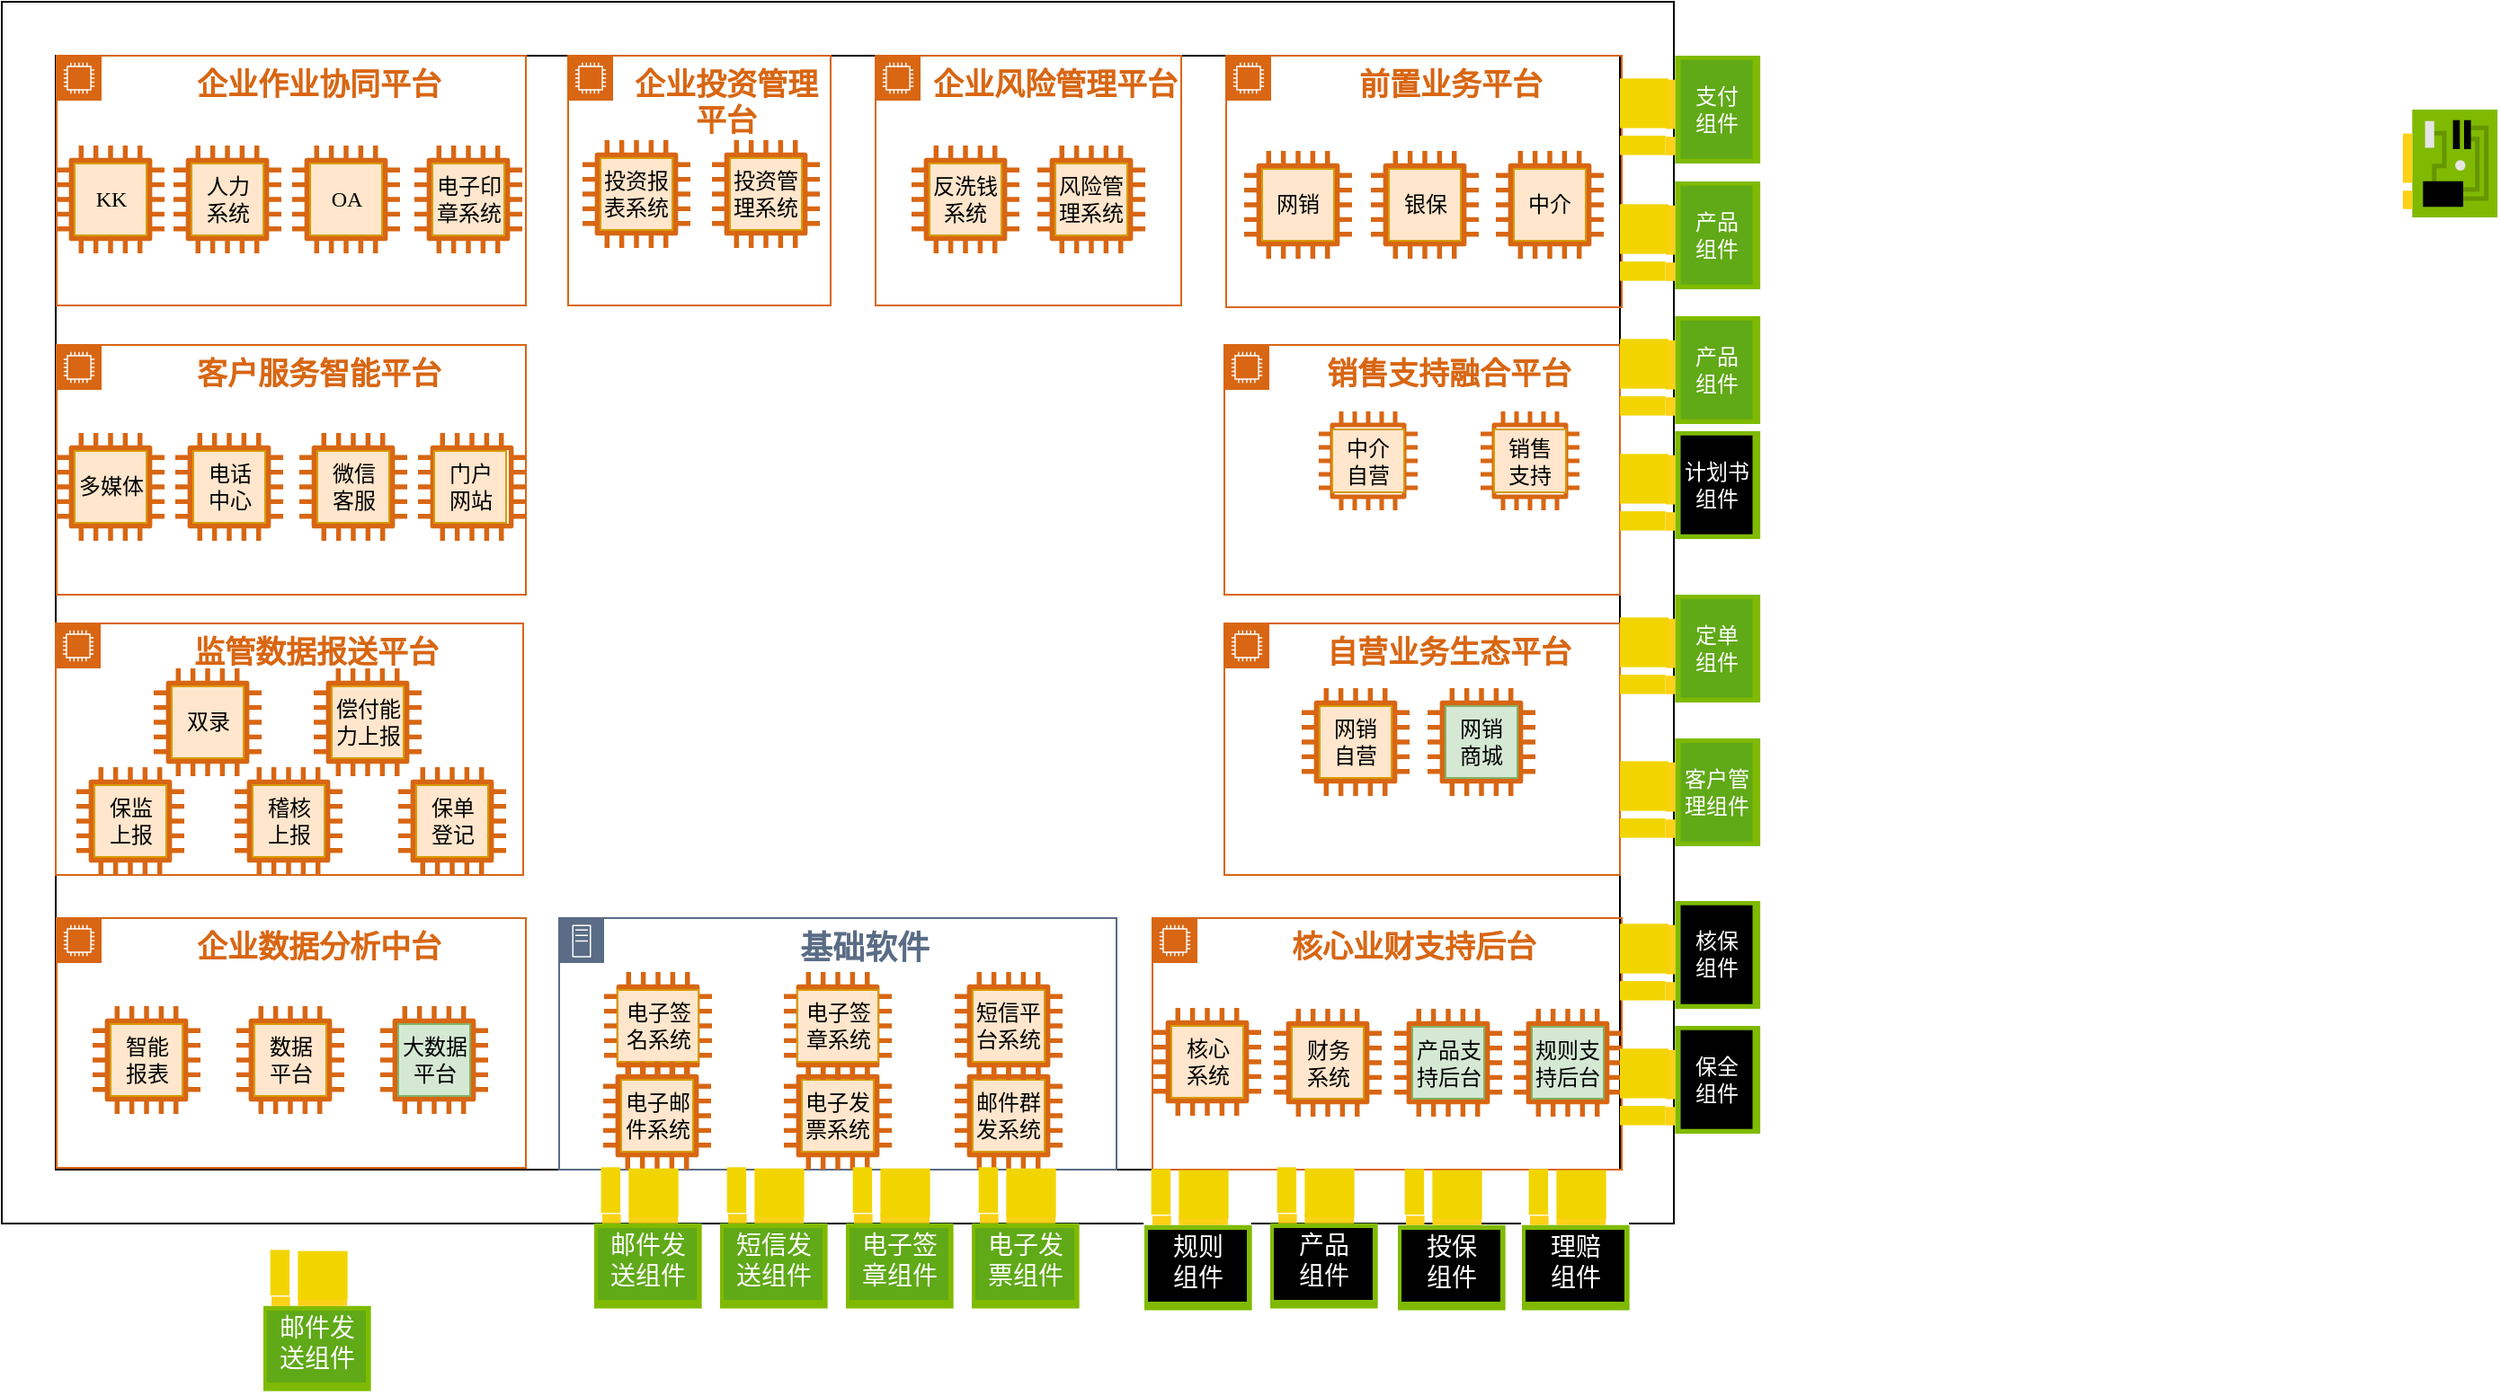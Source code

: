 <mxfile version="14.1.8" type="github">
  <diagram id="sYKwXVKbv2uJBlUBfK5V" name="第 1 页">
    <mxGraphModel dx="760" dy="388" grid="1" gridSize="10" guides="1" tooltips="1" connect="0" arrows="1" fold="1" page="1" pageScale="1" pageWidth="1600" pageHeight="900" math="0" shadow="0">
      <root>
        <mxCell id="0" />
        <mxCell id="1" parent="0" />
        <mxCell id="cvLDwklnUyzjiHEsLTep-346" value="" style="rounded=0;whiteSpace=wrap;html=1;" vertex="1" parent="1">
          <mxGeometry x="1240" y="220" width="930" height="680" as="geometry" />
        </mxCell>
        <mxCell id="cvLDwklnUyzjiHEsLTep-184" value="" style="verticalLabelPosition=bottom;verticalAlign=top;html=1;shape=mxgraph.basic.rect;fillColor2=none;strokeWidth=1;size=20;indent=5;" vertex="1" parent="1">
          <mxGeometry x="1270" y="250" width="870" height="620" as="geometry" />
        </mxCell>
        <mxCell id="cvLDwklnUyzjiHEsLTep-337" value="" style="group" vertex="1" connectable="0" parent="1">
          <mxGeometry x="1270.5" y="411" width="261" height="139" as="geometry" />
        </mxCell>
        <mxCell id="cvLDwklnUyzjiHEsLTep-235" value="&lt;b&gt;&lt;font style=&quot;font-size: 17px&quot;&gt;客户服务智能平台&lt;/font&gt;&lt;/b&gt;" style="points=[[0,0],[0.25,0],[0.5,0],[0.75,0],[1,0],[1,0.25],[1,0.5],[1,0.75],[1,1],[0.75,1],[0.5,1],[0.25,1],[0,1],[0,0.75],[0,0.5],[0,0.25]];outlineConnect=0;gradientColor=none;html=1;whiteSpace=wrap;fontSize=12;fontStyle=0;shape=mxgraph.aws4.group;grIcon=mxgraph.aws4.group_ec2_instance_contents;strokeColor=#D86613;fillColor=none;verticalAlign=top;align=center;spacingLeft=30;fontColor=#D86613;dashed=0;" vertex="1" parent="cvLDwklnUyzjiHEsLTep-337">
          <mxGeometry width="261" height="139" as="geometry" />
        </mxCell>
        <mxCell id="cvLDwklnUyzjiHEsLTep-243" value="" style="group" vertex="1" connectable="0" parent="cvLDwklnUyzjiHEsLTep-337">
          <mxGeometry y="49" width="60" height="60" as="geometry" />
        </mxCell>
        <mxCell id="cvLDwklnUyzjiHEsLTep-244" value="" style="outlineConnect=0;fontColor=#232F3E;gradientColor=none;fillColor=#D86613;strokeColor=none;dashed=0;verticalLabelPosition=bottom;verticalAlign=top;align=center;html=1;fontSize=12;fontStyle=0;aspect=fixed;pointerEvents=1;shape=mxgraph.aws4.instance2;labelBackgroundColor=none;" vertex="1" parent="cvLDwklnUyzjiHEsLTep-243">
          <mxGeometry width="60" height="60" as="geometry" />
        </mxCell>
        <mxCell id="cvLDwklnUyzjiHEsLTep-245" value="多媒体" style="whiteSpace=wrap;html=1;labelBackgroundColor=none;fontFamily=Comic Sans MS;fillColor=#ffe6cc;strokeColor=#d79b00;" vertex="1" parent="cvLDwklnUyzjiHEsLTep-243">
          <mxGeometry x="10" y="10" width="40" height="40" as="geometry" />
        </mxCell>
        <mxCell id="cvLDwklnUyzjiHEsLTep-246" value="" style="group" vertex="1" connectable="0" parent="cvLDwklnUyzjiHEsLTep-337">
          <mxGeometry x="66" y="49" width="60" height="60" as="geometry" />
        </mxCell>
        <mxCell id="cvLDwklnUyzjiHEsLTep-247" value="" style="outlineConnect=0;fontColor=#232F3E;gradientColor=none;fillColor=#D86613;strokeColor=none;dashed=0;verticalLabelPosition=bottom;verticalAlign=top;align=center;html=1;fontSize=12;fontStyle=0;aspect=fixed;pointerEvents=1;shape=mxgraph.aws4.instance2;labelBackgroundColor=none;" vertex="1" parent="cvLDwklnUyzjiHEsLTep-246">
          <mxGeometry width="60" height="60" as="geometry" />
        </mxCell>
        <mxCell id="cvLDwklnUyzjiHEsLTep-248" value="电话&lt;br&gt;中心" style="whiteSpace=wrap;html=1;labelBackgroundColor=none;fontFamily=Comic Sans MS;fillColor=#ffe6cc;strokeColor=#d79b00;" vertex="1" parent="cvLDwklnUyzjiHEsLTep-246">
          <mxGeometry x="10" y="10" width="40" height="40" as="geometry" />
        </mxCell>
        <mxCell id="cvLDwklnUyzjiHEsLTep-249" value="" style="group" vertex="1" connectable="0" parent="cvLDwklnUyzjiHEsLTep-337">
          <mxGeometry x="135" y="49" width="60" height="60" as="geometry" />
        </mxCell>
        <mxCell id="cvLDwklnUyzjiHEsLTep-250" value="" style="outlineConnect=0;fontColor=#232F3E;gradientColor=none;fillColor=#D86613;strokeColor=none;dashed=0;verticalLabelPosition=bottom;verticalAlign=top;align=center;html=1;fontSize=12;fontStyle=0;aspect=fixed;pointerEvents=1;shape=mxgraph.aws4.instance2;labelBackgroundColor=none;" vertex="1" parent="cvLDwklnUyzjiHEsLTep-249">
          <mxGeometry width="60" height="60" as="geometry" />
        </mxCell>
        <mxCell id="cvLDwklnUyzjiHEsLTep-251" value="微信&lt;br&gt;客服&lt;br&gt;" style="whiteSpace=wrap;html=1;labelBackgroundColor=none;fontFamily=Comic Sans MS;fillColor=#ffe6cc;strokeColor=#d79b00;" vertex="1" parent="cvLDwklnUyzjiHEsLTep-249">
          <mxGeometry x="10" y="10" width="40" height="40" as="geometry" />
        </mxCell>
        <mxCell id="cvLDwklnUyzjiHEsLTep-252" value="" style="group" vertex="1" connectable="0" parent="cvLDwklnUyzjiHEsLTep-337">
          <mxGeometry x="201" y="49" width="60" height="60" as="geometry" />
        </mxCell>
        <mxCell id="cvLDwklnUyzjiHEsLTep-253" value="" style="outlineConnect=0;fontColor=#232F3E;gradientColor=none;fillColor=#D86613;strokeColor=none;dashed=0;verticalLabelPosition=bottom;verticalAlign=top;align=center;html=1;fontSize=12;fontStyle=0;aspect=fixed;pointerEvents=1;shape=mxgraph.aws4.instance2;labelBackgroundColor=none;" vertex="1" parent="cvLDwklnUyzjiHEsLTep-252">
          <mxGeometry width="60" height="60" as="geometry" />
        </mxCell>
        <mxCell id="cvLDwklnUyzjiHEsLTep-254" value="门户&lt;br&gt;网站" style="whiteSpace=wrap;html=1;labelBackgroundColor=none;fontFamily=Comic Sans MS;fillColor=#ffe6cc;strokeColor=#d79b00;" vertex="1" parent="cvLDwklnUyzjiHEsLTep-252">
          <mxGeometry x="9" y="10" width="40" height="40" as="geometry" />
        </mxCell>
        <mxCell id="cvLDwklnUyzjiHEsLTep-338" value="" style="group" vertex="1" connectable="0" parent="1">
          <mxGeometry x="1270.5" y="730" width="261" height="139" as="geometry" />
        </mxCell>
        <mxCell id="cvLDwklnUyzjiHEsLTep-236" value="&lt;b&gt;&lt;font style=&quot;font-size: 17px&quot;&gt;企业数据分析中台&lt;/font&gt;&lt;/b&gt;" style="points=[[0,0],[0.25,0],[0.5,0],[0.75,0],[1,0],[1,0.25],[1,0.5],[1,0.75],[1,1],[0.75,1],[0.5,1],[0.25,1],[0,1],[0,0.75],[0,0.5],[0,0.25]];outlineConnect=0;gradientColor=none;html=1;whiteSpace=wrap;fontSize=12;fontStyle=0;shape=mxgraph.aws4.group;grIcon=mxgraph.aws4.group_ec2_instance_contents;strokeColor=#D86613;fillColor=none;verticalAlign=top;align=center;spacingLeft=30;fontColor=#D86613;dashed=0;" vertex="1" parent="cvLDwklnUyzjiHEsLTep-338">
          <mxGeometry width="261" height="139" as="geometry" />
        </mxCell>
        <mxCell id="cvLDwklnUyzjiHEsLTep-255" value="" style="group" vertex="1" connectable="0" parent="cvLDwklnUyzjiHEsLTep-338">
          <mxGeometry x="20" y="49" width="60" height="60" as="geometry" />
        </mxCell>
        <mxCell id="cvLDwklnUyzjiHEsLTep-256" value="" style="outlineConnect=0;fontColor=#232F3E;gradientColor=none;fillColor=#D86613;strokeColor=none;dashed=0;verticalLabelPosition=bottom;verticalAlign=top;align=center;html=1;fontSize=12;fontStyle=0;aspect=fixed;pointerEvents=1;shape=mxgraph.aws4.instance2;labelBackgroundColor=none;" vertex="1" parent="cvLDwklnUyzjiHEsLTep-255">
          <mxGeometry width="60" height="60" as="geometry" />
        </mxCell>
        <mxCell id="cvLDwklnUyzjiHEsLTep-257" value="智能&lt;br&gt;报表" style="whiteSpace=wrap;html=1;labelBackgroundColor=none;fontFamily=Comic Sans MS;fillColor=#ffe6cc;strokeColor=#d79b00;" vertex="1" parent="cvLDwklnUyzjiHEsLTep-255">
          <mxGeometry x="10" y="10" width="40" height="40" as="geometry" />
        </mxCell>
        <mxCell id="cvLDwklnUyzjiHEsLTep-258" value="" style="group" vertex="1" connectable="0" parent="cvLDwklnUyzjiHEsLTep-338">
          <mxGeometry x="100" y="49" width="60" height="60" as="geometry" />
        </mxCell>
        <mxCell id="cvLDwklnUyzjiHEsLTep-259" value="" style="outlineConnect=0;fontColor=#232F3E;gradientColor=none;fillColor=#D86613;strokeColor=none;dashed=0;verticalLabelPosition=bottom;verticalAlign=top;align=center;html=1;fontSize=12;fontStyle=0;aspect=fixed;pointerEvents=1;shape=mxgraph.aws4.instance2;labelBackgroundColor=none;" vertex="1" parent="cvLDwklnUyzjiHEsLTep-258">
          <mxGeometry width="60" height="60" as="geometry" />
        </mxCell>
        <mxCell id="cvLDwklnUyzjiHEsLTep-260" value="数据&lt;br&gt;平台" style="whiteSpace=wrap;html=1;labelBackgroundColor=none;fontFamily=Comic Sans MS;fillColor=#ffe6cc;strokeColor=#d79b00;" vertex="1" parent="cvLDwklnUyzjiHEsLTep-258">
          <mxGeometry x="10" y="10" width="40" height="40" as="geometry" />
        </mxCell>
        <mxCell id="cvLDwklnUyzjiHEsLTep-267" value="" style="group" vertex="1" connectable="0" parent="cvLDwklnUyzjiHEsLTep-338">
          <mxGeometry x="180" y="49" width="60" height="60" as="geometry" />
        </mxCell>
        <mxCell id="cvLDwklnUyzjiHEsLTep-268" value="" style="outlineConnect=0;fontColor=#232F3E;gradientColor=none;fillColor=#D86613;strokeColor=none;dashed=0;verticalLabelPosition=bottom;verticalAlign=top;align=center;html=1;fontSize=12;fontStyle=0;aspect=fixed;pointerEvents=1;shape=mxgraph.aws4.instance2;labelBackgroundColor=none;" vertex="1" parent="cvLDwklnUyzjiHEsLTep-267">
          <mxGeometry width="60" height="60" as="geometry" />
        </mxCell>
        <mxCell id="cvLDwklnUyzjiHEsLTep-269" value="大数据&lt;br&gt;平台" style="whiteSpace=wrap;html=1;labelBackgroundColor=none;fontFamily=Comic Sans MS;fillColor=#d5e8d4;strokeColor=#82b366;" vertex="1" parent="cvLDwklnUyzjiHEsLTep-267">
          <mxGeometry x="10" y="10" width="40" height="40" as="geometry" />
        </mxCell>
        <mxCell id="cvLDwklnUyzjiHEsLTep-340" value="" style="group" vertex="1" connectable="0" parent="1">
          <mxGeometry x="1555" y="250" width="146" height="139" as="geometry" />
        </mxCell>
        <mxCell id="cvLDwklnUyzjiHEsLTep-272" value="&lt;b&gt;&lt;font style=&quot;font-size: 17px&quot;&gt;企业投资管理平台&lt;/font&gt;&lt;/b&gt;" style="points=[[0,0],[0.25,0],[0.5,0],[0.75,0],[1,0],[1,0.25],[1,0.5],[1,0.75],[1,1],[0.75,1],[0.5,1],[0.25,1],[0,1],[0,0.75],[0,0.5],[0,0.25]];outlineConnect=0;gradientColor=none;html=1;whiteSpace=wrap;fontSize=12;fontStyle=0;shape=mxgraph.aws4.group;grIcon=mxgraph.aws4.group_ec2_instance_contents;strokeColor=#D86613;fillColor=none;verticalAlign=top;align=center;spacingLeft=30;fontColor=#D86613;dashed=0;" vertex="1" parent="cvLDwklnUyzjiHEsLTep-340">
          <mxGeometry width="146" height="139" as="geometry" />
        </mxCell>
        <mxCell id="cvLDwklnUyzjiHEsLTep-298" value="" style="group" vertex="1" connectable="0" parent="cvLDwklnUyzjiHEsLTep-340">
          <mxGeometry x="8" y="47" width="60" height="60" as="geometry" />
        </mxCell>
        <mxCell id="cvLDwklnUyzjiHEsLTep-299" value="" style="outlineConnect=0;fontColor=#232F3E;gradientColor=none;fillColor=#D86613;strokeColor=none;dashed=0;verticalLabelPosition=bottom;verticalAlign=top;align=center;html=1;fontSize=12;fontStyle=0;aspect=fixed;pointerEvents=1;shape=mxgraph.aws4.instance2;labelBackgroundColor=none;" vertex="1" parent="cvLDwklnUyzjiHEsLTep-298">
          <mxGeometry width="60" height="60" as="geometry" />
        </mxCell>
        <mxCell id="cvLDwklnUyzjiHEsLTep-300" value="投资报表系统" style="whiteSpace=wrap;html=1;labelBackgroundColor=none;fontFamily=Comic Sans MS;fillColor=#ffe6cc;strokeColor=#d79b00;align=center;" vertex="1" parent="cvLDwklnUyzjiHEsLTep-298">
          <mxGeometry x="10" y="10" width="40" height="40" as="geometry" />
        </mxCell>
        <mxCell id="cvLDwklnUyzjiHEsLTep-301" value="" style="group" vertex="1" connectable="0" parent="cvLDwklnUyzjiHEsLTep-340">
          <mxGeometry x="80" y="47" width="60" height="60" as="geometry" />
        </mxCell>
        <mxCell id="cvLDwklnUyzjiHEsLTep-302" value="" style="outlineConnect=0;fontColor=#232F3E;gradientColor=none;fillColor=#D86613;strokeColor=none;dashed=0;verticalLabelPosition=bottom;verticalAlign=top;align=center;html=1;fontSize=12;fontStyle=0;aspect=fixed;pointerEvents=1;shape=mxgraph.aws4.instance2;labelBackgroundColor=none;" vertex="1" parent="cvLDwklnUyzjiHEsLTep-301">
          <mxGeometry width="60" height="60" as="geometry" />
        </mxCell>
        <mxCell id="cvLDwklnUyzjiHEsLTep-303" value="投资管理系统" style="whiteSpace=wrap;html=1;labelBackgroundColor=none;fontFamily=Comic Sans MS;fillColor=#ffe6cc;strokeColor=#d79b00;align=center;" vertex="1" parent="cvLDwklnUyzjiHEsLTep-301">
          <mxGeometry x="10" y="10" width="40" height="40" as="geometry" />
        </mxCell>
        <mxCell id="cvLDwklnUyzjiHEsLTep-341" value="" style="group" vertex="1" connectable="0" parent="1">
          <mxGeometry x="1726" y="250" width="170" height="139" as="geometry" />
        </mxCell>
        <mxCell id="cvLDwklnUyzjiHEsLTep-273" value="&lt;b&gt;&lt;font style=&quot;font-size: 17px&quot;&gt;企业风险管理平台&lt;/font&gt;&lt;/b&gt;" style="points=[[0,0],[0.25,0],[0.5,0],[0.75,0],[1,0],[1,0.25],[1,0.5],[1,0.75],[1,1],[0.75,1],[0.5,1],[0.25,1],[0,1],[0,0.75],[0,0.5],[0,0.25]];outlineConnect=0;gradientColor=none;html=1;whiteSpace=wrap;fontSize=12;fontStyle=0;shape=mxgraph.aws4.group;grIcon=mxgraph.aws4.group_ec2_instance_contents;strokeColor=#D86613;fillColor=none;verticalAlign=top;align=center;spacingLeft=30;fontColor=#D86613;dashed=0;" vertex="1" parent="cvLDwklnUyzjiHEsLTep-341">
          <mxGeometry width="170" height="139" as="geometry" />
        </mxCell>
        <mxCell id="cvLDwklnUyzjiHEsLTep-304" value="" style="group" vertex="1" connectable="0" parent="cvLDwklnUyzjiHEsLTep-341">
          <mxGeometry x="20" y="50" width="60" height="60" as="geometry" />
        </mxCell>
        <mxCell id="cvLDwklnUyzjiHEsLTep-305" value="" style="outlineConnect=0;fontColor=#232F3E;gradientColor=none;fillColor=#D86613;strokeColor=none;dashed=0;verticalLabelPosition=bottom;verticalAlign=top;align=center;html=1;fontSize=12;fontStyle=0;aspect=fixed;pointerEvents=1;shape=mxgraph.aws4.instance2;labelBackgroundColor=none;" vertex="1" parent="cvLDwklnUyzjiHEsLTep-304">
          <mxGeometry width="60" height="60" as="geometry" />
        </mxCell>
        <mxCell id="cvLDwklnUyzjiHEsLTep-306" value="反洗钱系统" style="whiteSpace=wrap;html=1;labelBackgroundColor=none;fontFamily=Comic Sans MS;fillColor=#ffe6cc;strokeColor=#d79b00;align=center;" vertex="1" parent="cvLDwklnUyzjiHEsLTep-304">
          <mxGeometry x="10" y="10" width="40" height="40" as="geometry" />
        </mxCell>
        <mxCell id="cvLDwklnUyzjiHEsLTep-307" value="" style="group" vertex="1" connectable="0" parent="cvLDwklnUyzjiHEsLTep-341">
          <mxGeometry x="90" y="50" width="60" height="60" as="geometry" />
        </mxCell>
        <mxCell id="cvLDwklnUyzjiHEsLTep-308" value="" style="outlineConnect=0;fontColor=#232F3E;gradientColor=none;fillColor=#D86613;strokeColor=none;dashed=0;verticalLabelPosition=bottom;verticalAlign=top;align=center;html=1;fontSize=12;fontStyle=0;aspect=fixed;pointerEvents=1;shape=mxgraph.aws4.instance2;labelBackgroundColor=none;" vertex="1" parent="cvLDwklnUyzjiHEsLTep-307">
          <mxGeometry width="60" height="60" as="geometry" />
        </mxCell>
        <mxCell id="cvLDwklnUyzjiHEsLTep-309" value="风险管理系统" style="whiteSpace=wrap;html=1;labelBackgroundColor=none;fontFamily=Comic Sans MS;fillColor=#ffe6cc;strokeColor=#d79b00;align=center;" vertex="1" parent="cvLDwklnUyzjiHEsLTep-307">
          <mxGeometry x="10" y="10" width="40" height="40" as="geometry" />
        </mxCell>
        <mxCell id="cvLDwklnUyzjiHEsLTep-342" value="" style="group" vertex="1" connectable="0" parent="1">
          <mxGeometry x="1270.5" y="250" width="261" height="139" as="geometry" />
        </mxCell>
        <mxCell id="cvLDwklnUyzjiHEsLTep-271" value="&lt;b&gt;&lt;font style=&quot;font-size: 17px&quot;&gt;企业作业协同平台&lt;/font&gt;&lt;/b&gt;" style="points=[[0,0],[0.25,0],[0.5,0],[0.75,0],[1,0],[1,0.25],[1,0.5],[1,0.75],[1,1],[0.75,1],[0.5,1],[0.25,1],[0,1],[0,0.75],[0,0.5],[0,0.25]];outlineConnect=0;gradientColor=none;html=1;whiteSpace=wrap;fontSize=12;fontStyle=0;shape=mxgraph.aws4.group;grIcon=mxgraph.aws4.group_ec2_instance_contents;strokeColor=#D86613;fillColor=none;verticalAlign=top;align=center;spacingLeft=30;fontColor=#D86613;dashed=0;" vertex="1" parent="cvLDwklnUyzjiHEsLTep-342">
          <mxGeometry width="261" height="139" as="geometry" />
        </mxCell>
        <mxCell id="cvLDwklnUyzjiHEsLTep-289" value="" style="group" vertex="1" connectable="0" parent="cvLDwklnUyzjiHEsLTep-342">
          <mxGeometry y="50" width="60" height="60" as="geometry" />
        </mxCell>
        <mxCell id="cvLDwklnUyzjiHEsLTep-290" value="" style="outlineConnect=0;fontColor=#232F3E;gradientColor=none;fillColor=#D86613;strokeColor=none;dashed=0;verticalLabelPosition=bottom;verticalAlign=top;align=center;html=1;fontSize=12;fontStyle=0;aspect=fixed;pointerEvents=1;shape=mxgraph.aws4.instance2;labelBackgroundColor=none;" vertex="1" parent="cvLDwklnUyzjiHEsLTep-289">
          <mxGeometry width="60" height="60" as="geometry" />
        </mxCell>
        <mxCell id="cvLDwklnUyzjiHEsLTep-291" value="KK" style="whiteSpace=wrap;html=1;labelBackgroundColor=none;fontFamily=Comic Sans MS;fillColor=#ffe6cc;strokeColor=#d79b00;align=center;" vertex="1" parent="cvLDwklnUyzjiHEsLTep-289">
          <mxGeometry x="10" y="10" width="40" height="40" as="geometry" />
        </mxCell>
        <mxCell id="cvLDwklnUyzjiHEsLTep-292" value="" style="group" vertex="1" connectable="0" parent="cvLDwklnUyzjiHEsLTep-342">
          <mxGeometry x="65" y="50" width="60" height="60" as="geometry" />
        </mxCell>
        <mxCell id="cvLDwklnUyzjiHEsLTep-293" value="" style="outlineConnect=0;fontColor=#232F3E;gradientColor=none;fillColor=#D86613;strokeColor=none;dashed=0;verticalLabelPosition=bottom;verticalAlign=top;align=center;html=1;fontSize=12;fontStyle=0;aspect=fixed;pointerEvents=1;shape=mxgraph.aws4.instance2;labelBackgroundColor=none;" vertex="1" parent="cvLDwklnUyzjiHEsLTep-292">
          <mxGeometry width="60" height="60" as="geometry" />
        </mxCell>
        <mxCell id="cvLDwklnUyzjiHEsLTep-294" value="人力&lt;br&gt;系统" style="whiteSpace=wrap;html=1;labelBackgroundColor=none;fontFamily=Comic Sans MS;fillColor=#ffe6cc;strokeColor=#d79b00;align=center;" vertex="1" parent="cvLDwklnUyzjiHEsLTep-292">
          <mxGeometry x="10" y="10" width="40" height="40" as="geometry" />
        </mxCell>
        <mxCell id="cvLDwklnUyzjiHEsLTep-295" value="" style="group" vertex="1" connectable="0" parent="cvLDwklnUyzjiHEsLTep-342">
          <mxGeometry x="131" y="50" width="60" height="60" as="geometry" />
        </mxCell>
        <mxCell id="cvLDwklnUyzjiHEsLTep-296" value="" style="outlineConnect=0;fontColor=#232F3E;gradientColor=none;fillColor=#D86613;strokeColor=none;dashed=0;verticalLabelPosition=bottom;verticalAlign=top;align=center;html=1;fontSize=12;fontStyle=0;aspect=fixed;pointerEvents=1;shape=mxgraph.aws4.instance2;labelBackgroundColor=none;" vertex="1" parent="cvLDwklnUyzjiHEsLTep-295">
          <mxGeometry width="60" height="60" as="geometry" />
        </mxCell>
        <mxCell id="cvLDwklnUyzjiHEsLTep-297" value="OA" style="whiteSpace=wrap;html=1;labelBackgroundColor=none;fontFamily=Comic Sans MS;fillColor=#ffe6cc;strokeColor=#d79b00;align=center;" vertex="1" parent="cvLDwklnUyzjiHEsLTep-295">
          <mxGeometry x="10" y="10" width="40" height="40" as="geometry" />
        </mxCell>
        <mxCell id="cvLDwklnUyzjiHEsLTep-310" value="" style="group" vertex="1" connectable="0" parent="cvLDwklnUyzjiHEsLTep-342">
          <mxGeometry x="199" y="50" width="60" height="60" as="geometry" />
        </mxCell>
        <mxCell id="cvLDwklnUyzjiHEsLTep-311" value="" style="outlineConnect=0;fontColor=#232F3E;gradientColor=none;fillColor=#D86613;strokeColor=none;dashed=0;verticalLabelPosition=bottom;verticalAlign=top;align=center;html=1;fontSize=12;fontStyle=0;aspect=fixed;pointerEvents=1;shape=mxgraph.aws4.instance2;labelBackgroundColor=none;" vertex="1" parent="cvLDwklnUyzjiHEsLTep-310">
          <mxGeometry width="60" height="60" as="geometry" />
        </mxCell>
        <mxCell id="cvLDwklnUyzjiHEsLTep-312" value="电子印章系统" style="whiteSpace=wrap;html=1;labelBackgroundColor=none;fontFamily=Comic Sans MS;fillColor=#ffe6cc;strokeColor=#d79b00;align=center;" vertex="1" parent="cvLDwklnUyzjiHEsLTep-310">
          <mxGeometry x="10" y="10" width="40" height="40" as="geometry" />
        </mxCell>
        <mxCell id="cvLDwklnUyzjiHEsLTep-313" value="&lt;font style=&quot;font-size: 18px&quot;&gt;&lt;b&gt;基础软件&lt;/b&gt;&lt;/font&gt;" style="points=[[0,0],[0.25,0],[0.5,0],[0.75,0],[1,0],[1,0.25],[1,0.5],[1,0.75],[1,1],[0.75,1],[0.5,1],[0.25,1],[0,1],[0,0.75],[0,0.5],[0,0.25]];outlineConnect=0;gradientColor=none;html=1;whiteSpace=wrap;fontSize=12;fontStyle=0;shape=mxgraph.aws4.group;grIcon=mxgraph.aws4.group_on_premise;strokeColor=#5A6C86;fillColor=none;verticalAlign=top;align=center;spacingLeft=30;fontColor=#5A6C86;dashed=0;labelBackgroundColor=none;" vertex="1" parent="1">
          <mxGeometry x="1550" y="730" width="310" height="140" as="geometry" />
        </mxCell>
        <mxCell id="cvLDwklnUyzjiHEsLTep-314" value="" style="group" vertex="1" connectable="0" parent="1">
          <mxGeometry x="1675" y="810" width="60" height="60" as="geometry" />
        </mxCell>
        <mxCell id="cvLDwklnUyzjiHEsLTep-315" value="" style="outlineConnect=0;fontColor=#232F3E;gradientColor=none;fillColor=#D86613;strokeColor=none;dashed=0;verticalLabelPosition=bottom;verticalAlign=top;align=center;html=1;fontSize=12;fontStyle=0;aspect=fixed;pointerEvents=1;shape=mxgraph.aws4.instance2;labelBackgroundColor=none;" vertex="1" parent="cvLDwklnUyzjiHEsLTep-314">
          <mxGeometry width="60" height="60" as="geometry" />
        </mxCell>
        <mxCell id="cvLDwklnUyzjiHEsLTep-316" value="电子发票系统" style="whiteSpace=wrap;html=1;labelBackgroundColor=none;fontFamily=Comic Sans MS;fillColor=#ffe6cc;strokeColor=#d79b00;align=center;" vertex="1" parent="cvLDwklnUyzjiHEsLTep-314">
          <mxGeometry x="10" y="10" width="40" height="40" as="geometry" />
        </mxCell>
        <mxCell id="cvLDwklnUyzjiHEsLTep-317" value="" style="group" vertex="1" connectable="0" parent="1">
          <mxGeometry x="1770" y="810" width="60" height="60" as="geometry" />
        </mxCell>
        <mxCell id="cvLDwklnUyzjiHEsLTep-318" value="" style="outlineConnect=0;fontColor=#232F3E;gradientColor=none;fillColor=#D86613;strokeColor=none;dashed=0;verticalLabelPosition=bottom;verticalAlign=top;align=center;html=1;fontSize=12;fontStyle=0;aspect=fixed;pointerEvents=1;shape=mxgraph.aws4.instance2;labelBackgroundColor=none;" vertex="1" parent="cvLDwklnUyzjiHEsLTep-317">
          <mxGeometry width="60" height="60" as="geometry" />
        </mxCell>
        <mxCell id="cvLDwklnUyzjiHEsLTep-319" value="邮件群发系统" style="whiteSpace=wrap;html=1;labelBackgroundColor=none;fontFamily=Comic Sans MS;fillColor=#ffe6cc;strokeColor=#d79b00;align=center;" vertex="1" parent="cvLDwklnUyzjiHEsLTep-317">
          <mxGeometry x="10" y="10" width="40" height="40" as="geometry" />
        </mxCell>
        <mxCell id="cvLDwklnUyzjiHEsLTep-320" value="" style="group" vertex="1" connectable="0" parent="1">
          <mxGeometry x="1572.5" y="760" width="65" height="60" as="geometry" />
        </mxCell>
        <mxCell id="cvLDwklnUyzjiHEsLTep-321" value="" style="outlineConnect=0;fontColor=#232F3E;gradientColor=none;fillColor=#D86613;strokeColor=none;dashed=0;verticalLabelPosition=bottom;verticalAlign=top;align=center;html=1;fontSize=12;fontStyle=0;aspect=fixed;pointerEvents=1;shape=mxgraph.aws4.instance2;labelBackgroundColor=none;" vertex="1" parent="cvLDwklnUyzjiHEsLTep-320">
          <mxGeometry width="65" height="60" as="geometry" />
        </mxCell>
        <mxCell id="cvLDwklnUyzjiHEsLTep-322" value="电子签名系统" style="whiteSpace=wrap;html=1;labelBackgroundColor=none;fontFamily=Comic Sans MS;fillColor=#ffe6cc;strokeColor=#d79b00;align=center;" vertex="1" parent="cvLDwklnUyzjiHEsLTep-320">
          <mxGeometry x="10" y="10" width="45" height="40" as="geometry" />
        </mxCell>
        <mxCell id="cvLDwklnUyzjiHEsLTep-323" value="" style="group" vertex="1" connectable="0" parent="1">
          <mxGeometry x="1672.5" y="760" width="65" height="60" as="geometry" />
        </mxCell>
        <mxCell id="cvLDwklnUyzjiHEsLTep-324" value="" style="outlineConnect=0;fontColor=#232F3E;gradientColor=none;fillColor=#D86613;strokeColor=none;dashed=0;verticalLabelPosition=bottom;verticalAlign=top;align=center;html=1;fontSize=12;fontStyle=0;aspect=fixed;pointerEvents=1;shape=mxgraph.aws4.instance2;labelBackgroundColor=none;" vertex="1" parent="cvLDwklnUyzjiHEsLTep-323">
          <mxGeometry width="65" height="60" as="geometry" />
        </mxCell>
        <mxCell id="cvLDwklnUyzjiHEsLTep-325" value="电子签章系统" style="whiteSpace=wrap;html=1;labelBackgroundColor=none;fontFamily=Comic Sans MS;fillColor=#ffe6cc;strokeColor=#d79b00;align=center;" vertex="1" parent="cvLDwklnUyzjiHEsLTep-323">
          <mxGeometry x="10" y="10" width="45" height="40" as="geometry" />
        </mxCell>
        <mxCell id="cvLDwklnUyzjiHEsLTep-326" value="" style="group" vertex="1" connectable="0" parent="1">
          <mxGeometry x="1770" y="760" width="60" height="60" as="geometry" />
        </mxCell>
        <mxCell id="cvLDwklnUyzjiHEsLTep-327" value="" style="outlineConnect=0;fontColor=#232F3E;gradientColor=none;fillColor=#D86613;strokeColor=none;dashed=0;verticalLabelPosition=bottom;verticalAlign=top;align=center;html=1;fontSize=12;fontStyle=0;aspect=fixed;pointerEvents=1;shape=mxgraph.aws4.instance2;labelBackgroundColor=none;" vertex="1" parent="cvLDwklnUyzjiHEsLTep-326">
          <mxGeometry width="60" height="60" as="geometry" />
        </mxCell>
        <mxCell id="cvLDwklnUyzjiHEsLTep-328" value="短信平台系统" style="whiteSpace=wrap;html=1;labelBackgroundColor=none;fontFamily=Comic Sans MS;fillColor=#ffe6cc;strokeColor=#d79b00;align=center;" vertex="1" parent="cvLDwklnUyzjiHEsLTep-326">
          <mxGeometry x="10" y="10" width="40" height="40" as="geometry" />
        </mxCell>
        <mxCell id="cvLDwklnUyzjiHEsLTep-329" value="" style="group" vertex="1" connectable="0" parent="1">
          <mxGeometry x="1574.5" y="810" width="60" height="60" as="geometry" />
        </mxCell>
        <mxCell id="cvLDwklnUyzjiHEsLTep-330" value="" style="outlineConnect=0;fontColor=#232F3E;gradientColor=none;fillColor=#D86613;strokeColor=none;dashed=0;verticalLabelPosition=bottom;verticalAlign=top;align=center;html=1;fontSize=12;fontStyle=0;aspect=fixed;pointerEvents=1;shape=mxgraph.aws4.instance2;labelBackgroundColor=none;" vertex="1" parent="cvLDwklnUyzjiHEsLTep-329">
          <mxGeometry width="60" height="60" as="geometry" />
        </mxCell>
        <mxCell id="cvLDwklnUyzjiHEsLTep-331" value="电子邮件系统" style="whiteSpace=wrap;html=1;labelBackgroundColor=none;fontFamily=Comic Sans MS;fillColor=#ffe6cc;strokeColor=#d79b00;align=center;" vertex="1" parent="cvLDwklnUyzjiHEsLTep-329">
          <mxGeometry x="10" y="10" width="40" height="40" as="geometry" />
        </mxCell>
        <mxCell id="cvLDwklnUyzjiHEsLTep-201" value="&lt;span style=&quot;font-size: 17px&quot;&gt;&lt;b&gt;前置业务平台&lt;/b&gt;&lt;/span&gt;" style="points=[[0,0],[0.25,0],[0.5,0],[0.75,0],[1,0],[1,0.25],[1,0.5],[1,0.75],[1,1],[0.75,1],[0.5,1],[0.25,1],[0,1],[0,0.75],[0,0.5],[0,0.25]];outlineConnect=0;gradientColor=none;html=1;whiteSpace=wrap;fontSize=12;fontStyle=0;shape=mxgraph.aws4.group;grIcon=mxgraph.aws4.group_ec2_instance_contents;strokeColor=#D86613;fillColor=none;verticalAlign=top;align=center;spacingLeft=30;fontColor=#D86613;dashed=0;rotation=0;" vertex="1" parent="1">
          <mxGeometry x="1921" y="250" width="220" height="140" as="geometry" />
        </mxCell>
        <mxCell id="cvLDwklnUyzjiHEsLTep-208" value="" style="group" vertex="1" connectable="0" parent="1">
          <mxGeometry x="1931" y="303" width="60" height="60" as="geometry" />
        </mxCell>
        <mxCell id="cvLDwklnUyzjiHEsLTep-209" value="" style="outlineConnect=0;fontColor=#232F3E;gradientColor=none;fillColor=#D86613;strokeColor=none;dashed=0;verticalLabelPosition=bottom;verticalAlign=top;align=center;html=1;fontSize=12;fontStyle=0;aspect=fixed;pointerEvents=1;shape=mxgraph.aws4.instance2;labelBackgroundColor=none;" vertex="1" parent="cvLDwklnUyzjiHEsLTep-208">
          <mxGeometry width="60" height="60" as="geometry" />
        </mxCell>
        <mxCell id="cvLDwklnUyzjiHEsLTep-210" value="网销" style="whiteSpace=wrap;html=1;labelBackgroundColor=none;fontFamily=Comic Sans MS;fillColor=#ffe6cc;strokeColor=#d79b00;" vertex="1" parent="cvLDwklnUyzjiHEsLTep-208">
          <mxGeometry x="10" y="10" width="40" height="40" as="geometry" />
        </mxCell>
        <mxCell id="cvLDwklnUyzjiHEsLTep-203" value="" style="outlineConnect=0;fontColor=#232F3E;gradientColor=none;fillColor=#D86613;strokeColor=none;dashed=0;verticalLabelPosition=bottom;verticalAlign=top;align=center;html=1;fontSize=12;fontStyle=0;aspect=fixed;pointerEvents=1;shape=mxgraph.aws4.instance2;labelBackgroundColor=none;" vertex="1" parent="1">
          <mxGeometry x="2071" y="303" width="60" height="60" as="geometry" />
        </mxCell>
        <mxCell id="cvLDwklnUyzjiHEsLTep-204" value="中介" style="whiteSpace=wrap;html=1;labelBackgroundColor=none;fontFamily=Comic Sans MS;fillColor=#ffe6cc;strokeColor=#d79b00;" vertex="1" parent="1">
          <mxGeometry x="2081" y="313" width="40" height="40" as="geometry" />
        </mxCell>
        <mxCell id="cvLDwklnUyzjiHEsLTep-205" value="" style="group;" vertex="1" connectable="0" parent="1">
          <mxGeometry x="2001.5" y="303" width="60" height="60" as="geometry" />
        </mxCell>
        <mxCell id="cvLDwklnUyzjiHEsLTep-206" value="" style="outlineConnect=0;fontColor=#232F3E;gradientColor=none;fillColor=#D86613;strokeColor=none;dashed=0;verticalLabelPosition=bottom;verticalAlign=top;align=center;html=1;fontSize=12;fontStyle=0;aspect=fixed;pointerEvents=1;shape=mxgraph.aws4.instance2;labelBackgroundColor=none;" vertex="1" parent="cvLDwklnUyzjiHEsLTep-205">
          <mxGeometry width="60" height="60" as="geometry" />
        </mxCell>
        <mxCell id="cvLDwklnUyzjiHEsLTep-207" value="银保" style="whiteSpace=wrap;html=1;labelBackgroundColor=none;fontFamily=Comic Sans MS;fillColor=#ffe6cc;strokeColor=#d79b00;" vertex="1" parent="cvLDwklnUyzjiHEsLTep-205">
          <mxGeometry x="10" y="10" width="40" height="40" as="geometry" />
        </mxCell>
        <mxCell id="cvLDwklnUyzjiHEsLTep-234" value="&lt;b&gt;&lt;font style=&quot;font-size: 17px&quot;&gt;核心业财支持后台&lt;/font&gt;&lt;/b&gt;" style="points=[[0,0],[0.25,0],[0.5,0],[0.75,0],[1,0],[1,0.25],[1,0.5],[1,0.75],[1,1],[0.75,1],[0.5,1],[0.25,1],[0,1],[0,0.75],[0,0.5],[0,0.25]];outlineConnect=0;gradientColor=none;html=1;whiteSpace=wrap;fontSize=12;fontStyle=0;shape=mxgraph.aws4.group;grIcon=mxgraph.aws4.group_ec2_instance_contents;strokeColor=#D86613;fillColor=none;verticalAlign=top;align=center;spacingLeft=30;fontColor=#D86613;dashed=0;" vertex="1" parent="1">
          <mxGeometry x="1880" y="730" width="261" height="140" as="geometry" />
        </mxCell>
        <mxCell id="cvLDwklnUyzjiHEsLTep-237" value="" style="group" vertex="1" connectable="0" parent="1">
          <mxGeometry x="1880.5" y="780" width="60" height="60" as="geometry" />
        </mxCell>
        <mxCell id="cvLDwklnUyzjiHEsLTep-238" value="" style="outlineConnect=0;fontColor=#232F3E;gradientColor=none;fillColor=#D86613;strokeColor=none;dashed=0;verticalLabelPosition=bottom;verticalAlign=top;align=center;html=1;fontSize=12;fontStyle=0;aspect=fixed;pointerEvents=1;shape=mxgraph.aws4.instance2;labelBackgroundColor=none;" vertex="1" parent="cvLDwklnUyzjiHEsLTep-237">
          <mxGeometry width="60" height="60" as="geometry" />
        </mxCell>
        <mxCell id="cvLDwklnUyzjiHEsLTep-239" value="核心&lt;br&gt;系统" style="whiteSpace=wrap;html=1;labelBackgroundColor=none;fontFamily=Comic Sans MS;fillColor=#ffe6cc;strokeColor=#d79b00;" vertex="1" parent="cvLDwklnUyzjiHEsLTep-237">
          <mxGeometry x="10" y="10" width="40" height="40" as="geometry" />
        </mxCell>
        <mxCell id="cvLDwklnUyzjiHEsLTep-240" value="" style="group" vertex="1" connectable="0" parent="1">
          <mxGeometry x="1947.5" y="780.5" width="60" height="60" as="geometry" />
        </mxCell>
        <mxCell id="cvLDwklnUyzjiHEsLTep-241" value="" style="outlineConnect=0;fontColor=#232F3E;gradientColor=none;fillColor=#D86613;strokeColor=none;dashed=0;verticalLabelPosition=bottom;verticalAlign=top;align=center;html=1;fontSize=12;fontStyle=0;aspect=fixed;pointerEvents=1;shape=mxgraph.aws4.instance2;labelBackgroundColor=none;" vertex="1" parent="cvLDwklnUyzjiHEsLTep-240">
          <mxGeometry width="60" height="60" as="geometry" />
        </mxCell>
        <mxCell id="cvLDwklnUyzjiHEsLTep-242" value="财务&lt;br&gt;系统" style="whiteSpace=wrap;html=1;labelBackgroundColor=none;fontFamily=Comic Sans MS;fillColor=#ffe6cc;strokeColor=#d79b00;" vertex="1" parent="cvLDwklnUyzjiHEsLTep-240">
          <mxGeometry x="10" y="10" width="40" height="40" as="geometry" />
        </mxCell>
        <mxCell id="cvLDwklnUyzjiHEsLTep-261" value="" style="group" vertex="1" connectable="0" parent="1">
          <mxGeometry x="2014.5" y="780.5" width="60" height="60" as="geometry" />
        </mxCell>
        <mxCell id="cvLDwklnUyzjiHEsLTep-262" value="" style="outlineConnect=0;fontColor=#232F3E;gradientColor=none;fillColor=#D86613;strokeColor=none;dashed=0;verticalLabelPosition=bottom;verticalAlign=top;align=center;html=1;fontSize=12;fontStyle=0;aspect=fixed;pointerEvents=1;shape=mxgraph.aws4.instance2;labelBackgroundColor=none;" vertex="1" parent="cvLDwklnUyzjiHEsLTep-261">
          <mxGeometry width="60" height="60" as="geometry" />
        </mxCell>
        <mxCell id="cvLDwklnUyzjiHEsLTep-263" value="产品支持后台" style="whiteSpace=wrap;html=1;labelBackgroundColor=none;fontFamily=Comic Sans MS;fillColor=#d5e8d4;strokeColor=#82b366;" vertex="1" parent="cvLDwklnUyzjiHEsLTep-261">
          <mxGeometry x="10" y="10" width="40" height="40" as="geometry" />
        </mxCell>
        <mxCell id="cvLDwklnUyzjiHEsLTep-264" value="" style="group" vertex="1" connectable="0" parent="1">
          <mxGeometry x="2081" y="780.5" width="60" height="60" as="geometry" />
        </mxCell>
        <mxCell id="cvLDwklnUyzjiHEsLTep-265" value="" style="outlineConnect=0;fontColor=#232F3E;gradientColor=none;fillColor=#D86613;strokeColor=none;dashed=0;verticalLabelPosition=bottom;verticalAlign=top;align=center;html=1;fontSize=12;fontStyle=0;aspect=fixed;pointerEvents=1;shape=mxgraph.aws4.instance2;labelBackgroundColor=none;" vertex="1" parent="cvLDwklnUyzjiHEsLTep-264">
          <mxGeometry width="60" height="60" as="geometry" />
        </mxCell>
        <mxCell id="cvLDwklnUyzjiHEsLTep-266" value="规则支持后台" style="whiteSpace=wrap;html=1;labelBackgroundColor=none;fontFamily=Comic Sans MS;fillColor=#d5e8d4;strokeColor=#82b366;" vertex="1" parent="cvLDwklnUyzjiHEsLTep-264">
          <mxGeometry x="10" y="10" width="40" height="40" as="geometry" />
        </mxCell>
        <mxCell id="cvLDwklnUyzjiHEsLTep-213" value="&lt;b&gt;&lt;font style=&quot;font-size: 17px&quot;&gt;销售支持融合平台&lt;/font&gt;&lt;/b&gt;" style="points=[[0,0],[0.25,0],[0.5,0],[0.75,0],[1,0],[1,0.25],[1,0.5],[1,0.75],[1,1],[0.75,1],[0.5,1],[0.25,1],[0,1],[0,0.75],[0,0.5],[0,0.25]];outlineConnect=0;gradientColor=none;html=1;whiteSpace=wrap;fontSize=12;fontStyle=0;shape=mxgraph.aws4.group;grIcon=mxgraph.aws4.group_ec2_instance_contents;strokeColor=#D86613;fillColor=none;verticalAlign=top;align=center;spacingLeft=30;fontColor=#D86613;dashed=0;" vertex="1" parent="1">
          <mxGeometry x="1920" y="411" width="220" height="139" as="geometry" />
        </mxCell>
        <mxCell id="cvLDwklnUyzjiHEsLTep-214" value="" style="group" vertex="1" connectable="0" parent="1">
          <mxGeometry x="1970" y="448" width="60" height="55" as="geometry" />
        </mxCell>
        <mxCell id="cvLDwklnUyzjiHEsLTep-215" value="" style="outlineConnect=0;fontColor=#232F3E;gradientColor=none;fillColor=#D86613;strokeColor=none;dashed=0;verticalLabelPosition=bottom;verticalAlign=top;align=center;html=1;fontSize=12;fontStyle=0;aspect=fixed;pointerEvents=1;shape=mxgraph.aws4.instance2;labelBackgroundColor=none;" vertex="1" parent="cvLDwklnUyzjiHEsLTep-214">
          <mxGeometry width="60" height="55" as="geometry" />
        </mxCell>
        <mxCell id="cvLDwklnUyzjiHEsLTep-216" value="中介&lt;br&gt;自营" style="whiteSpace=wrap;html=1;labelBackgroundColor=none;fontFamily=Comic Sans MS;fillColor=#ffe6cc;strokeColor=#d79b00;" vertex="1" parent="cvLDwklnUyzjiHEsLTep-214">
          <mxGeometry x="10" y="10" width="40" height="35" as="geometry" />
        </mxCell>
        <mxCell id="cvLDwklnUyzjiHEsLTep-217" value="" style="group" vertex="1" connectable="0" parent="1">
          <mxGeometry x="2060" y="448" width="60" height="55" as="geometry" />
        </mxCell>
        <mxCell id="cvLDwklnUyzjiHEsLTep-218" value="" style="outlineConnect=0;fontColor=#232F3E;gradientColor=none;fillColor=#D86613;strokeColor=none;dashed=0;verticalLabelPosition=bottom;verticalAlign=top;align=center;html=1;fontSize=12;fontStyle=0;aspect=fixed;pointerEvents=1;shape=mxgraph.aws4.instance2;labelBackgroundColor=none;" vertex="1" parent="cvLDwklnUyzjiHEsLTep-217">
          <mxGeometry width="60" height="55" as="geometry" />
        </mxCell>
        <mxCell id="cvLDwklnUyzjiHEsLTep-219" value="销售&lt;br&gt;支持" style="whiteSpace=wrap;html=1;labelBackgroundColor=none;fontFamily=Comic Sans MS;fillColor=#ffe6cc;strokeColor=#d79b00;" vertex="1" parent="cvLDwklnUyzjiHEsLTep-217">
          <mxGeometry x="10" y="10" width="40" height="35" as="geometry" />
        </mxCell>
        <mxCell id="cvLDwklnUyzjiHEsLTep-227" value="&lt;b&gt;&lt;font style=&quot;font-size: 17px&quot;&gt;自营业务生态平台&lt;/font&gt;&lt;/b&gt;" style="points=[[0,0],[0.25,0],[0.5,0],[0.75,0],[1,0],[1,0.25],[1,0.5],[1,0.75],[1,1],[0.75,1],[0.5,1],[0.25,1],[0,1],[0,0.75],[0,0.5],[0,0.25]];outlineConnect=0;gradientColor=none;html=1;whiteSpace=wrap;fontSize=12;fontStyle=0;shape=mxgraph.aws4.group;grIcon=mxgraph.aws4.group_ec2_instance_contents;strokeColor=#D86613;fillColor=none;verticalAlign=top;align=center;spacingLeft=30;fontColor=#D86613;dashed=0;" vertex="1" parent="1">
          <mxGeometry x="1920" y="566" width="220" height="140" as="geometry" />
        </mxCell>
        <mxCell id="cvLDwklnUyzjiHEsLTep-228" value="" style="group" vertex="1" connectable="0" parent="1">
          <mxGeometry x="1963" y="602" width="60" height="60" as="geometry" />
        </mxCell>
        <mxCell id="cvLDwklnUyzjiHEsLTep-229" value="" style="outlineConnect=0;fontColor=#232F3E;gradientColor=none;fillColor=#D86613;strokeColor=none;dashed=0;verticalLabelPosition=bottom;verticalAlign=top;align=center;html=1;fontSize=12;fontStyle=0;aspect=fixed;pointerEvents=1;shape=mxgraph.aws4.instance2;labelBackgroundColor=none;" vertex="1" parent="cvLDwklnUyzjiHEsLTep-228">
          <mxGeometry width="60" height="60" as="geometry" />
        </mxCell>
        <mxCell id="cvLDwklnUyzjiHEsLTep-230" value="网销&lt;br&gt;自营" style="whiteSpace=wrap;html=1;labelBackgroundColor=none;fontFamily=Comic Sans MS;fillColor=#ffe6cc;strokeColor=#d79b00;" vertex="1" parent="cvLDwklnUyzjiHEsLTep-228">
          <mxGeometry x="10" y="10" width="40" height="40" as="geometry" />
        </mxCell>
        <mxCell id="cvLDwklnUyzjiHEsLTep-231" value="" style="group" vertex="1" connectable="0" parent="1">
          <mxGeometry x="2033" y="602" width="60" height="60" as="geometry" />
        </mxCell>
        <mxCell id="cvLDwklnUyzjiHEsLTep-232" value="" style="outlineConnect=0;fontColor=#232F3E;gradientColor=none;fillColor=#D86613;strokeColor=none;dashed=0;verticalLabelPosition=bottom;verticalAlign=top;align=center;html=1;fontSize=12;fontStyle=0;aspect=fixed;pointerEvents=1;shape=mxgraph.aws4.instance2;labelBackgroundColor=none;" vertex="1" parent="cvLDwklnUyzjiHEsLTep-231">
          <mxGeometry width="60" height="60" as="geometry" />
        </mxCell>
        <mxCell id="cvLDwklnUyzjiHEsLTep-233" value="网销&lt;br&gt;商城" style="whiteSpace=wrap;html=1;labelBackgroundColor=none;fontFamily=Comic Sans MS;fillColor=#d5e8d4;strokeColor=#82b366;" vertex="1" parent="cvLDwklnUyzjiHEsLTep-231">
          <mxGeometry x="10" y="10" width="40" height="40" as="geometry" />
        </mxCell>
        <mxCell id="cvLDwklnUyzjiHEsLTep-371" value="" style="group" vertex="1" connectable="0" parent="1">
          <mxGeometry x="2150" y="250" width="70" height="60.0" as="geometry" />
        </mxCell>
        <mxCell id="cvLDwklnUyzjiHEsLTep-372" value="" style="aspect=fixed;html=1;points=[];align=center;image;fontSize=12;image=img/lib/mscae/NetworkInterfaceCard.svg;rotation=-180;" vertex="1" parent="cvLDwklnUyzjiHEsLTep-371">
          <mxGeometry x="15.366" width="52.805" height="60.0" as="geometry" />
        </mxCell>
        <mxCell id="cvLDwklnUyzjiHEsLTep-373" value="" style="rounded=0;whiteSpace=wrap;html=1;strokeWidth=1;fontColor=#ffffff;strokeColor=none;fillColor=#F2D500;" vertex="1" parent="cvLDwklnUyzjiHEsLTep-371">
          <mxGeometry x="-10" y="12.67" width="27" height="27.64" as="geometry" />
        </mxCell>
        <mxCell id="cvLDwklnUyzjiHEsLTep-374" value="" style="rounded=0;whiteSpace=wrap;html=1;strokeWidth=1;fontColor=#ffffff;strokeColor=none;fillColor=#F2D500;" vertex="1" parent="cvLDwklnUyzjiHEsLTep-371">
          <mxGeometry x="-10" y="44.55" width="25.37" height="10.73" as="geometry" />
        </mxCell>
        <mxCell id="cvLDwklnUyzjiHEsLTep-375" value="支付&lt;br&gt;组件" style="rounded=0;whiteSpace=wrap;html=1;strokeWidth=1;fillColor=#60a917;fontColor=#ffffff;strokeColor=none;" vertex="1" parent="cvLDwklnUyzjiHEsLTep-371">
          <mxGeometry x="23.77" y="2.36" width="40" height="55" as="geometry" />
        </mxCell>
        <mxCell id="cvLDwklnUyzjiHEsLTep-376" value="" style="group" vertex="1" connectable="0" parent="1">
          <mxGeometry x="2150" y="320" width="70" height="60.0" as="geometry" />
        </mxCell>
        <mxCell id="cvLDwklnUyzjiHEsLTep-377" value="" style="aspect=fixed;html=1;points=[];align=center;image;fontSize=12;image=img/lib/mscae/NetworkInterfaceCard.svg;rotation=-180;" vertex="1" parent="cvLDwklnUyzjiHEsLTep-376">
          <mxGeometry x="15.366" width="52.805" height="60.0" as="geometry" />
        </mxCell>
        <mxCell id="cvLDwklnUyzjiHEsLTep-378" value="" style="rounded=0;whiteSpace=wrap;html=1;strokeWidth=1;fontColor=#ffffff;strokeColor=none;fillColor=#F2D500;" vertex="1" parent="cvLDwklnUyzjiHEsLTep-376">
          <mxGeometry x="-10" y="12.67" width="27" height="27.64" as="geometry" />
        </mxCell>
        <mxCell id="cvLDwklnUyzjiHEsLTep-379" value="" style="rounded=0;whiteSpace=wrap;html=1;strokeWidth=1;fontColor=#ffffff;strokeColor=none;fillColor=#F2D500;" vertex="1" parent="cvLDwklnUyzjiHEsLTep-376">
          <mxGeometry x="-10" y="44.55" width="25.37" height="10.73" as="geometry" />
        </mxCell>
        <mxCell id="cvLDwklnUyzjiHEsLTep-380" value="产品&lt;br&gt;组件" style="rounded=0;whiteSpace=wrap;html=1;strokeWidth=1;fillColor=#60a917;fontColor=#ffffff;strokeColor=none;" vertex="1" parent="cvLDwklnUyzjiHEsLTep-376">
          <mxGeometry x="23.77" y="2.36" width="40" height="55" as="geometry" />
        </mxCell>
        <mxCell id="cvLDwklnUyzjiHEsLTep-381" value="" style="group" vertex="1" connectable="0" parent="1">
          <mxGeometry x="2150" y="395" width="70" height="60.0" as="geometry" />
        </mxCell>
        <mxCell id="cvLDwklnUyzjiHEsLTep-382" value="" style="aspect=fixed;html=1;points=[];align=center;image;fontSize=12;image=img/lib/mscae/NetworkInterfaceCard.svg;rotation=-180;" vertex="1" parent="cvLDwklnUyzjiHEsLTep-381">
          <mxGeometry x="15.366" width="52.805" height="60.0" as="geometry" />
        </mxCell>
        <mxCell id="cvLDwklnUyzjiHEsLTep-383" value="" style="rounded=0;whiteSpace=wrap;html=1;strokeWidth=1;fontColor=#ffffff;strokeColor=none;fillColor=#F2D500;" vertex="1" parent="cvLDwklnUyzjiHEsLTep-381">
          <mxGeometry x="-10" y="12.67" width="27" height="27.64" as="geometry" />
        </mxCell>
        <mxCell id="cvLDwklnUyzjiHEsLTep-384" value="" style="rounded=0;whiteSpace=wrap;html=1;strokeWidth=1;fontColor=#ffffff;strokeColor=none;fillColor=#F2D500;" vertex="1" parent="cvLDwklnUyzjiHEsLTep-381">
          <mxGeometry x="-10" y="44.55" width="25.37" height="10.73" as="geometry" />
        </mxCell>
        <mxCell id="cvLDwklnUyzjiHEsLTep-385" value="产品&lt;br&gt;组件" style="rounded=0;whiteSpace=wrap;html=1;strokeWidth=1;fillColor=#60a917;fontColor=#ffffff;strokeColor=none;" vertex="1" parent="cvLDwklnUyzjiHEsLTep-381">
          <mxGeometry x="23.77" y="2.36" width="40" height="55" as="geometry" />
        </mxCell>
        <mxCell id="cvLDwklnUyzjiHEsLTep-392" value="" style="aspect=fixed;html=1;points=[];align=center;image;fontSize=12;image=img/lib/mscae/NetworkInterfaceCard.svg;rotation=-180;" vertex="1" parent="1">
          <mxGeometry x="2575.366" y="280" width="52.805" height="60.0" as="geometry" />
        </mxCell>
        <mxCell id="cvLDwklnUyzjiHEsLTep-396" value="" style="group" vertex="1" connectable="0" parent="1">
          <mxGeometry x="2150" y="550" width="70" height="60.0" as="geometry" />
        </mxCell>
        <mxCell id="cvLDwklnUyzjiHEsLTep-397" value="" style="aspect=fixed;html=1;points=[];align=center;image;fontSize=12;image=img/lib/mscae/NetworkInterfaceCard.svg;rotation=-180;" vertex="1" parent="cvLDwklnUyzjiHEsLTep-396">
          <mxGeometry x="15.366" width="52.805" height="60.0" as="geometry" />
        </mxCell>
        <mxCell id="cvLDwklnUyzjiHEsLTep-398" value="" style="rounded=0;whiteSpace=wrap;html=1;strokeWidth=1;fontColor=#ffffff;strokeColor=none;fillColor=#F2D500;" vertex="1" parent="cvLDwklnUyzjiHEsLTep-396">
          <mxGeometry x="-10" y="12.67" width="27" height="27.64" as="geometry" />
        </mxCell>
        <mxCell id="cvLDwklnUyzjiHEsLTep-399" value="" style="rounded=0;whiteSpace=wrap;html=1;strokeWidth=1;fontColor=#ffffff;strokeColor=none;fillColor=#F2D500;" vertex="1" parent="cvLDwklnUyzjiHEsLTep-396">
          <mxGeometry x="-10" y="44.55" width="25.37" height="10.73" as="geometry" />
        </mxCell>
        <mxCell id="cvLDwklnUyzjiHEsLTep-400" value="定单&lt;br&gt;组件" style="rounded=0;whiteSpace=wrap;html=1;strokeWidth=1;fillColor=#60a917;fontColor=#ffffff;strokeColor=none;" vertex="1" parent="cvLDwklnUyzjiHEsLTep-396">
          <mxGeometry x="23.77" y="2.36" width="40" height="55" as="geometry" />
        </mxCell>
        <mxCell id="cvLDwklnUyzjiHEsLTep-401" value="" style="group" vertex="1" connectable="0" parent="1">
          <mxGeometry x="2150" y="630" width="70" height="60.0" as="geometry" />
        </mxCell>
        <mxCell id="cvLDwklnUyzjiHEsLTep-402" value="" style="aspect=fixed;html=1;points=[];align=center;image;fontSize=12;image=img/lib/mscae/NetworkInterfaceCard.svg;rotation=-180;" vertex="1" parent="cvLDwklnUyzjiHEsLTep-401">
          <mxGeometry x="15.366" width="52.805" height="60.0" as="geometry" />
        </mxCell>
        <mxCell id="cvLDwklnUyzjiHEsLTep-403" value="" style="rounded=0;whiteSpace=wrap;html=1;strokeWidth=1;fontColor=#ffffff;strokeColor=none;fillColor=#F2D500;" vertex="1" parent="cvLDwklnUyzjiHEsLTep-401">
          <mxGeometry x="-10" y="12.67" width="27" height="27.64" as="geometry" />
        </mxCell>
        <mxCell id="cvLDwklnUyzjiHEsLTep-404" value="" style="rounded=0;whiteSpace=wrap;html=1;strokeWidth=1;fontColor=#ffffff;strokeColor=none;fillColor=#F2D500;" vertex="1" parent="cvLDwklnUyzjiHEsLTep-401">
          <mxGeometry x="-10" y="44.55" width="25.37" height="10.73" as="geometry" />
        </mxCell>
        <mxCell id="cvLDwklnUyzjiHEsLTep-405" value="客户管理组件" style="rounded=0;whiteSpace=wrap;html=1;strokeWidth=1;fillColor=#60a917;fontColor=#ffffff;strokeColor=none;" vertex="1" parent="cvLDwklnUyzjiHEsLTep-401">
          <mxGeometry x="23.77" y="2.36" width="40" height="55" as="geometry" />
        </mxCell>
        <mxCell id="cvLDwklnUyzjiHEsLTep-406" value="&lt;b&gt;&lt;font style=&quot;font-size: 17px&quot;&gt;监管数据报送平台&lt;/font&gt;&lt;/b&gt;" style="points=[[0,0],[0.25,0],[0.5,0],[0.75,0],[1,0],[1,0.25],[1,0.5],[1,0.75],[1,1],[0.75,1],[0.5,1],[0.25,1],[0,1],[0,0.75],[0,0.5],[0,0.25]];outlineConnect=0;gradientColor=none;html=1;whiteSpace=wrap;fontSize=12;fontStyle=0;shape=mxgraph.aws4.group;grIcon=mxgraph.aws4.group_ec2_instance_contents;strokeColor=#D86613;fillColor=none;verticalAlign=top;align=center;spacingLeft=30;fontColor=#D86613;dashed=0;" vertex="1" parent="1">
          <mxGeometry x="1270" y="566" width="260" height="140" as="geometry" />
        </mxCell>
        <mxCell id="cvLDwklnUyzjiHEsLTep-407" value="" style="group" vertex="1" connectable="0" parent="1">
          <mxGeometry x="1281.5" y="646" width="60" height="60" as="geometry" />
        </mxCell>
        <mxCell id="cvLDwklnUyzjiHEsLTep-408" value="" style="outlineConnect=0;fontColor=#232F3E;gradientColor=none;fillColor=#D86613;strokeColor=none;dashed=0;verticalLabelPosition=bottom;verticalAlign=top;align=center;html=1;fontSize=12;fontStyle=0;aspect=fixed;pointerEvents=1;shape=mxgraph.aws4.instance2;labelBackgroundColor=none;" vertex="1" parent="cvLDwklnUyzjiHEsLTep-407">
          <mxGeometry width="60" height="60" as="geometry" />
        </mxCell>
        <mxCell id="cvLDwklnUyzjiHEsLTep-409" value="保监&lt;br&gt;上报" style="whiteSpace=wrap;html=1;labelBackgroundColor=none;fontFamily=Comic Sans MS;fillColor=#ffe6cc;strokeColor=#d79b00;" vertex="1" parent="cvLDwklnUyzjiHEsLTep-407">
          <mxGeometry x="10" y="10" width="40" height="40" as="geometry" />
        </mxCell>
        <mxCell id="cvLDwklnUyzjiHEsLTep-410" value="" style="group" vertex="1" connectable="0" parent="1">
          <mxGeometry x="1369.5" y="646" width="60" height="60" as="geometry" />
        </mxCell>
        <mxCell id="cvLDwklnUyzjiHEsLTep-411" value="" style="outlineConnect=0;fontColor=#232F3E;gradientColor=none;fillColor=#D86613;strokeColor=none;dashed=0;verticalLabelPosition=bottom;verticalAlign=top;align=center;html=1;fontSize=12;fontStyle=0;aspect=fixed;pointerEvents=1;shape=mxgraph.aws4.instance2;labelBackgroundColor=none;" vertex="1" parent="cvLDwklnUyzjiHEsLTep-410">
          <mxGeometry width="60" height="60" as="geometry" />
        </mxCell>
        <mxCell id="cvLDwklnUyzjiHEsLTep-412" value="稽核&lt;br&gt;上报" style="whiteSpace=wrap;html=1;labelBackgroundColor=none;fontFamily=Comic Sans MS;fillColor=#ffe6cc;strokeColor=#d79b00;" vertex="1" parent="cvLDwklnUyzjiHEsLTep-410">
          <mxGeometry x="10" y="10" width="40" height="40" as="geometry" />
        </mxCell>
        <mxCell id="cvLDwklnUyzjiHEsLTep-413" value="" style="group" vertex="1" connectable="0" parent="1">
          <mxGeometry x="1460.5" y="646" width="60" height="60" as="geometry" />
        </mxCell>
        <mxCell id="cvLDwklnUyzjiHEsLTep-414" value="" style="outlineConnect=0;fontColor=#232F3E;gradientColor=none;fillColor=#D86613;strokeColor=none;dashed=0;verticalLabelPosition=bottom;verticalAlign=top;align=center;html=1;fontSize=12;fontStyle=0;aspect=fixed;pointerEvents=1;shape=mxgraph.aws4.instance2;labelBackgroundColor=none;" vertex="1" parent="cvLDwklnUyzjiHEsLTep-413">
          <mxGeometry width="60" height="60" as="geometry" />
        </mxCell>
        <mxCell id="cvLDwklnUyzjiHEsLTep-415" value="保单&lt;br&gt;登记" style="whiteSpace=wrap;html=1;labelBackgroundColor=none;fontFamily=Comic Sans MS;fillColor=#ffe6cc;strokeColor=#d79b00;" vertex="1" parent="cvLDwklnUyzjiHEsLTep-413">
          <mxGeometry x="10" y="10" width="40" height="40" as="geometry" />
        </mxCell>
        <mxCell id="cvLDwklnUyzjiHEsLTep-416" value="" style="group" vertex="1" connectable="0" parent="1">
          <mxGeometry x="1324.5" y="591" width="60" height="60" as="geometry" />
        </mxCell>
        <mxCell id="cvLDwklnUyzjiHEsLTep-417" value="" style="outlineConnect=0;fontColor=#232F3E;gradientColor=none;fillColor=#D86613;strokeColor=none;dashed=0;verticalLabelPosition=bottom;verticalAlign=top;align=center;html=1;fontSize=12;fontStyle=0;aspect=fixed;pointerEvents=1;shape=mxgraph.aws4.instance2;labelBackgroundColor=none;" vertex="1" parent="cvLDwklnUyzjiHEsLTep-416">
          <mxGeometry width="60" height="60" as="geometry" />
        </mxCell>
        <mxCell id="cvLDwklnUyzjiHEsLTep-418" value="双录" style="whiteSpace=wrap;html=1;labelBackgroundColor=none;fontFamily=Comic Sans MS;fillColor=#ffe6cc;strokeColor=#d79b00;" vertex="1" parent="cvLDwklnUyzjiHEsLTep-416">
          <mxGeometry x="10" y="10" width="40" height="40" as="geometry" />
        </mxCell>
        <mxCell id="cvLDwklnUyzjiHEsLTep-419" value="" style="group" vertex="1" connectable="0" parent="1">
          <mxGeometry x="1413.5" y="591" width="60" height="60" as="geometry" />
        </mxCell>
        <mxCell id="cvLDwklnUyzjiHEsLTep-420" value="" style="outlineConnect=0;fontColor=#232F3E;gradientColor=none;fillColor=#D86613;strokeColor=none;dashed=0;verticalLabelPosition=bottom;verticalAlign=top;align=center;html=1;fontSize=12;fontStyle=0;aspect=fixed;pointerEvents=1;shape=mxgraph.aws4.instance2;labelBackgroundColor=none;" vertex="1" parent="cvLDwklnUyzjiHEsLTep-419">
          <mxGeometry width="60" height="60" as="geometry" />
        </mxCell>
        <mxCell id="cvLDwklnUyzjiHEsLTep-421" value="偿付能力上报" style="whiteSpace=wrap;html=1;labelBackgroundColor=none;fontFamily=Comic Sans MS;fillColor=#ffe6cc;strokeColor=#d79b00;align=center;" vertex="1" parent="cvLDwklnUyzjiHEsLTep-419">
          <mxGeometry x="10" y="10" width="40" height="40" as="geometry" />
        </mxCell>
        <mxCell id="cvLDwklnUyzjiHEsLTep-422" value="" style="group" vertex="1" connectable="0" parent="1">
          <mxGeometry x="2150" y="459" width="70" height="60.0" as="geometry" />
        </mxCell>
        <mxCell id="cvLDwklnUyzjiHEsLTep-423" value="" style="aspect=fixed;html=1;points=[];align=center;image;fontSize=12;image=img/lib/mscae/NetworkInterfaceCard.svg;rotation=-180;" vertex="1" parent="cvLDwklnUyzjiHEsLTep-422">
          <mxGeometry x="15.366" width="52.805" height="60.0" as="geometry" />
        </mxCell>
        <mxCell id="cvLDwklnUyzjiHEsLTep-424" value="" style="rounded=0;whiteSpace=wrap;html=1;strokeWidth=1;fontColor=#ffffff;strokeColor=none;fillColor=#F2D500;" vertex="1" parent="cvLDwklnUyzjiHEsLTep-422">
          <mxGeometry x="-10" y="12.67" width="27" height="27.64" as="geometry" />
        </mxCell>
        <mxCell id="cvLDwklnUyzjiHEsLTep-425" value="" style="rounded=0;whiteSpace=wrap;html=1;strokeWidth=1;fontColor=#ffffff;strokeColor=none;fillColor=#F2D500;" vertex="1" parent="cvLDwklnUyzjiHEsLTep-422">
          <mxGeometry x="-10" y="44.55" width="25.37" height="10.73" as="geometry" />
        </mxCell>
        <mxCell id="cvLDwklnUyzjiHEsLTep-426" value="计划书组件" style="rounded=0;whiteSpace=wrap;html=1;strokeWidth=1;fontColor=#ffffff;strokeColor=none;fillColor=#000000;" vertex="1" parent="cvLDwklnUyzjiHEsLTep-422">
          <mxGeometry x="23.77" y="2.36" width="40" height="55" as="geometry" />
        </mxCell>
        <mxCell id="cvLDwklnUyzjiHEsLTep-427" value="" style="group" vertex="1" connectable="0" parent="1">
          <mxGeometry x="2150" y="720.5" width="70" height="60.0" as="geometry" />
        </mxCell>
        <mxCell id="cvLDwklnUyzjiHEsLTep-428" value="" style="aspect=fixed;html=1;points=[];align=center;image;fontSize=12;image=img/lib/mscae/NetworkInterfaceCard.svg;rotation=-180;" vertex="1" parent="cvLDwklnUyzjiHEsLTep-427">
          <mxGeometry x="15.366" width="52.805" height="60.0" as="geometry" />
        </mxCell>
        <mxCell id="cvLDwklnUyzjiHEsLTep-429" value="" style="rounded=0;whiteSpace=wrap;html=1;strokeWidth=1;fontColor=#ffffff;strokeColor=none;fillColor=#F2D500;" vertex="1" parent="cvLDwklnUyzjiHEsLTep-427">
          <mxGeometry x="-10" y="12.67" width="27" height="27.64" as="geometry" />
        </mxCell>
        <mxCell id="cvLDwklnUyzjiHEsLTep-430" value="" style="rounded=0;whiteSpace=wrap;html=1;strokeWidth=1;fontColor=#ffffff;strokeColor=none;fillColor=#F2D500;" vertex="1" parent="cvLDwklnUyzjiHEsLTep-427">
          <mxGeometry x="-10" y="44.55" width="25.37" height="10.73" as="geometry" />
        </mxCell>
        <mxCell id="cvLDwklnUyzjiHEsLTep-431" value="核保&lt;br&gt;组件" style="rounded=0;whiteSpace=wrap;html=1;strokeWidth=1;fontColor=#ffffff;strokeColor=none;fillColor=#000000;" vertex="1" parent="cvLDwklnUyzjiHEsLTep-427">
          <mxGeometry x="23.77" y="2.36" width="40" height="55" as="geometry" />
        </mxCell>
        <mxCell id="cvLDwklnUyzjiHEsLTep-432" value="" style="group" vertex="1" connectable="0" parent="1">
          <mxGeometry x="2150" y="790" width="70" height="60.0" as="geometry" />
        </mxCell>
        <mxCell id="cvLDwklnUyzjiHEsLTep-433" value="" style="aspect=fixed;html=1;points=[];align=center;image;fontSize=12;image=img/lib/mscae/NetworkInterfaceCard.svg;rotation=-180;" vertex="1" parent="cvLDwklnUyzjiHEsLTep-432">
          <mxGeometry x="15.366" width="52.805" height="60.0" as="geometry" />
        </mxCell>
        <mxCell id="cvLDwklnUyzjiHEsLTep-434" value="" style="rounded=0;whiteSpace=wrap;html=1;strokeWidth=1;fontColor=#ffffff;strokeColor=none;fillColor=#F2D500;" vertex="1" parent="cvLDwklnUyzjiHEsLTep-432">
          <mxGeometry x="-10" y="12.67" width="27" height="27.64" as="geometry" />
        </mxCell>
        <mxCell id="cvLDwklnUyzjiHEsLTep-435" value="" style="rounded=0;whiteSpace=wrap;html=1;strokeWidth=1;fontColor=#ffffff;strokeColor=none;fillColor=#F2D500;" vertex="1" parent="cvLDwklnUyzjiHEsLTep-432">
          <mxGeometry x="-10" y="44.55" width="25.37" height="10.73" as="geometry" />
        </mxCell>
        <mxCell id="cvLDwklnUyzjiHEsLTep-436" value="保全&lt;br&gt;组件" style="rounded=0;whiteSpace=wrap;html=1;strokeWidth=1;fontColor=#ffffff;strokeColor=none;fillColor=#000000;" vertex="1" parent="cvLDwklnUyzjiHEsLTep-432">
          <mxGeometry x="23.77" y="2.36" width="40" height="55" as="geometry" />
        </mxCell>
        <mxCell id="cvLDwklnUyzjiHEsLTep-437" value="" style="group;rotation=90;fillColor=#ffffff;container=0;" vertex="1" connectable="0" parent="1">
          <mxGeometry x="2080" y="885" width="70" height="60.0" as="geometry" />
        </mxCell>
        <mxCell id="cvLDwklnUyzjiHEsLTep-455" value="" style="group;rotation=90;fillColor=#ffffff;container=0;" vertex="1" connectable="0" parent="1">
          <mxGeometry x="1870" y="885" width="70" height="60.0" as="geometry" />
        </mxCell>
        <mxCell id="cvLDwklnUyzjiHEsLTep-461" value="" style="group;rotation=90;" vertex="1" connectable="0" parent="1">
          <mxGeometry x="1564" y="884" width="70" height="60.0" as="geometry" />
        </mxCell>
        <mxCell id="cvLDwklnUyzjiHEsLTep-462" value="" style="aspect=fixed;html=1;points=[];align=center;image;fontSize=12;image=img/lib/mscae/NetworkInterfaceCard.svg;rotation=-90;" vertex="1" parent="cvLDwklnUyzjiHEsLTep-461">
          <mxGeometry x="9" y="7" width="52.805" height="60.0" as="geometry" />
        </mxCell>
        <mxCell id="cvLDwklnUyzjiHEsLTep-463" value="" style="rounded=0;whiteSpace=wrap;html=1;strokeWidth=1;fontColor=#ffffff;strokeColor=none;fillColor=#F2D500;rotation=90;" vertex="1" parent="cvLDwklnUyzjiHEsLTep-461">
          <mxGeometry x="25" y="-15" width="27" height="27.64" as="geometry" />
        </mxCell>
        <mxCell id="cvLDwklnUyzjiHEsLTep-464" value="" style="rounded=0;whiteSpace=wrap;html=1;strokeWidth=1;fontColor=#ffffff;strokeColor=none;fillColor=#F2D500;rotation=90;" vertex="1" parent="cvLDwklnUyzjiHEsLTep-461">
          <mxGeometry x="2" y="-8" width="25.37" height="10.73" as="geometry" />
        </mxCell>
        <mxCell id="cvLDwklnUyzjiHEsLTep-465" value="" style="rounded=0;whiteSpace=wrap;html=1;strokeWidth=1;fillColor=#60a917;fontColor=#ffffff;strokeColor=none;rotation=90;" vertex="1" parent="cvLDwklnUyzjiHEsLTep-461">
          <mxGeometry x="15" y="11" width="40" height="55" as="geometry" />
        </mxCell>
        <mxCell id="cvLDwklnUyzjiHEsLTep-466" value="&lt;font color=&quot;#ffffff&quot;&gt;&lt;span style=&quot;font-size: 14px&quot;&gt;邮件发&lt;br&gt;送组件&lt;/span&gt;&lt;/font&gt;" style="text;html=1;resizable=0;autosize=1;align=center;verticalAlign=middle;points=[];fillColor=none;strokeColor=none;rounded=0;" vertex="1" parent="cvLDwklnUyzjiHEsLTep-461">
          <mxGeometry x="5" y="21" width="60" height="30" as="geometry" />
        </mxCell>
        <mxCell id="cvLDwklnUyzjiHEsLTep-467" value="" style="group;rotation=90;" vertex="1" connectable="0" parent="1">
          <mxGeometry x="1634" y="884" width="70" height="60.0" as="geometry" />
        </mxCell>
        <mxCell id="cvLDwklnUyzjiHEsLTep-468" value="" style="aspect=fixed;html=1;points=[];align=center;image;fontSize=12;image=img/lib/mscae/NetworkInterfaceCard.svg;rotation=-90;" vertex="1" parent="cvLDwklnUyzjiHEsLTep-467">
          <mxGeometry x="9" y="7" width="52.805" height="60.0" as="geometry" />
        </mxCell>
        <mxCell id="cvLDwklnUyzjiHEsLTep-469" value="" style="rounded=0;whiteSpace=wrap;html=1;strokeWidth=1;fontColor=#ffffff;strokeColor=none;fillColor=#F2D500;rotation=90;" vertex="1" parent="cvLDwklnUyzjiHEsLTep-467">
          <mxGeometry x="25" y="-15" width="27" height="27.64" as="geometry" />
        </mxCell>
        <mxCell id="cvLDwklnUyzjiHEsLTep-470" value="" style="rounded=0;whiteSpace=wrap;html=1;strokeWidth=1;fontColor=#ffffff;strokeColor=none;fillColor=#F2D500;rotation=90;" vertex="1" parent="cvLDwklnUyzjiHEsLTep-467">
          <mxGeometry x="2" y="-8" width="25.37" height="10.73" as="geometry" />
        </mxCell>
        <mxCell id="cvLDwklnUyzjiHEsLTep-471" value="" style="rounded=0;whiteSpace=wrap;html=1;strokeWidth=1;fillColor=#60a917;fontColor=#ffffff;strokeColor=none;rotation=90;" vertex="1" parent="cvLDwklnUyzjiHEsLTep-467">
          <mxGeometry x="15" y="11" width="40" height="55" as="geometry" />
        </mxCell>
        <mxCell id="cvLDwklnUyzjiHEsLTep-472" value="&lt;font color=&quot;#ffffff&quot;&gt;&lt;span style=&quot;font-size: 14px&quot;&gt;短信发&lt;br&gt;送组件&lt;/span&gt;&lt;/font&gt;" style="text;html=1;resizable=0;autosize=1;align=center;verticalAlign=middle;points=[];fillColor=none;strokeColor=none;rounded=0;" vertex="1" parent="cvLDwklnUyzjiHEsLTep-467">
          <mxGeometry x="5" y="21" width="60" height="30" as="geometry" />
        </mxCell>
        <mxCell id="cvLDwklnUyzjiHEsLTep-473" value="" style="group;rotation=90;" vertex="1" connectable="0" parent="1">
          <mxGeometry x="1704" y="884" width="70" height="60.0" as="geometry" />
        </mxCell>
        <mxCell id="cvLDwklnUyzjiHEsLTep-474" value="" style="aspect=fixed;html=1;points=[];align=center;image;fontSize=12;image=img/lib/mscae/NetworkInterfaceCard.svg;rotation=-90;" vertex="1" parent="cvLDwklnUyzjiHEsLTep-473">
          <mxGeometry x="9" y="7" width="52.805" height="60.0" as="geometry" />
        </mxCell>
        <mxCell id="cvLDwklnUyzjiHEsLTep-475" value="" style="rounded=0;whiteSpace=wrap;html=1;strokeWidth=1;fontColor=#ffffff;strokeColor=none;fillColor=#F2D500;rotation=90;" vertex="1" parent="cvLDwklnUyzjiHEsLTep-473">
          <mxGeometry x="25" y="-15" width="27" height="27.64" as="geometry" />
        </mxCell>
        <mxCell id="cvLDwklnUyzjiHEsLTep-476" value="" style="rounded=0;whiteSpace=wrap;html=1;strokeWidth=1;fontColor=#ffffff;strokeColor=none;fillColor=#F2D500;rotation=90;" vertex="1" parent="cvLDwklnUyzjiHEsLTep-473">
          <mxGeometry x="2" y="-8" width="25.37" height="10.73" as="geometry" />
        </mxCell>
        <mxCell id="cvLDwklnUyzjiHEsLTep-477" value="" style="rounded=0;whiteSpace=wrap;html=1;strokeWidth=1;fillColor=#60a917;fontColor=#ffffff;strokeColor=none;rotation=90;" vertex="1" parent="cvLDwklnUyzjiHEsLTep-473">
          <mxGeometry x="15" y="11" width="40" height="55" as="geometry" />
        </mxCell>
        <mxCell id="cvLDwklnUyzjiHEsLTep-478" value="&lt;font color=&quot;#ffffff&quot;&gt;&lt;span style=&quot;font-size: 14px&quot;&gt;电子签&lt;br&gt;章组件&lt;/span&gt;&lt;/font&gt;" style="text;html=1;resizable=0;autosize=1;align=center;verticalAlign=middle;points=[];fillColor=none;strokeColor=none;rounded=0;" vertex="1" parent="cvLDwklnUyzjiHEsLTep-473">
          <mxGeometry x="5" y="21" width="60" height="30" as="geometry" />
        </mxCell>
        <mxCell id="cvLDwklnUyzjiHEsLTep-479" value="" style="group;rotation=90;" vertex="1" connectable="0" parent="1">
          <mxGeometry x="1774" y="884" width="70" height="60.0" as="geometry" />
        </mxCell>
        <mxCell id="cvLDwklnUyzjiHEsLTep-480" value="" style="aspect=fixed;html=1;points=[];align=center;image;fontSize=12;image=img/lib/mscae/NetworkInterfaceCard.svg;rotation=-90;" vertex="1" parent="cvLDwklnUyzjiHEsLTep-479">
          <mxGeometry x="9" y="7" width="52.805" height="60.0" as="geometry" />
        </mxCell>
        <mxCell id="cvLDwklnUyzjiHEsLTep-481" value="" style="rounded=0;whiteSpace=wrap;html=1;strokeWidth=1;fontColor=#ffffff;strokeColor=none;fillColor=#F2D500;rotation=90;" vertex="1" parent="cvLDwklnUyzjiHEsLTep-479">
          <mxGeometry x="25" y="-15" width="27" height="27.64" as="geometry" />
        </mxCell>
        <mxCell id="cvLDwklnUyzjiHEsLTep-482" value="" style="rounded=0;whiteSpace=wrap;html=1;strokeWidth=1;fontColor=#ffffff;strokeColor=none;fillColor=#F2D500;rotation=90;" vertex="1" parent="cvLDwklnUyzjiHEsLTep-479">
          <mxGeometry x="2" y="-8" width="25.37" height="10.73" as="geometry" />
        </mxCell>
        <mxCell id="cvLDwklnUyzjiHEsLTep-483" value="" style="rounded=0;whiteSpace=wrap;html=1;strokeWidth=1;fillColor=#60a917;fontColor=#ffffff;strokeColor=none;rotation=90;" vertex="1" parent="cvLDwklnUyzjiHEsLTep-479">
          <mxGeometry x="15" y="11" width="40" height="55" as="geometry" />
        </mxCell>
        <mxCell id="cvLDwklnUyzjiHEsLTep-484" value="&lt;font color=&quot;#ffffff&quot;&gt;&lt;span style=&quot;font-size: 14px&quot;&gt;电子发&lt;br&gt;票组件&lt;/span&gt;&lt;/font&gt;" style="text;html=1;resizable=0;autosize=1;align=center;verticalAlign=middle;points=[];fillColor=none;strokeColor=none;rounded=0;" vertex="1" parent="cvLDwklnUyzjiHEsLTep-479">
          <mxGeometry x="5" y="21" width="60" height="30" as="geometry" />
        </mxCell>
        <mxCell id="cvLDwklnUyzjiHEsLTep-456" value="" style="aspect=fixed;html=1;points=[];align=center;image;fontSize=12;image=img/lib/mscae/NetworkInterfaceCard.svg;rotation=-90;" vertex="1" parent="1">
          <mxGeometry x="1879" y="892" width="52.805" height="60.0" as="geometry" />
        </mxCell>
        <mxCell id="cvLDwklnUyzjiHEsLTep-457" value="" style="rounded=0;whiteSpace=wrap;html=1;strokeWidth=1;fontColor=#ffffff;strokeColor=none;fillColor=#F2D500;rotation=90;" vertex="1" parent="1">
          <mxGeometry x="1895" y="870" width="27" height="27.64" as="geometry" />
        </mxCell>
        <mxCell id="cvLDwklnUyzjiHEsLTep-458" value="" style="rounded=0;whiteSpace=wrap;html=1;strokeWidth=1;fontColor=#ffffff;strokeColor=none;fillColor=#F2D500;rotation=90;" vertex="1" parent="1">
          <mxGeometry x="1872" y="877" width="25.37" height="10.73" as="geometry" />
        </mxCell>
        <mxCell id="cvLDwklnUyzjiHEsLTep-459" value="" style="rounded=0;whiteSpace=wrap;html=1;strokeWidth=1;fontColor=#ffffff;strokeColor=none;rotation=90;fillColor=#000000;" vertex="1" parent="1">
          <mxGeometry x="1885" y="896" width="40" height="55" as="geometry" />
        </mxCell>
        <mxCell id="cvLDwklnUyzjiHEsLTep-460" value="&lt;font style=&quot;font-size: 14px&quot; color=&quot;#ffffff&quot;&gt;规则&lt;br&gt;组件&lt;/font&gt;" style="text;html=1;resizable=0;autosize=1;align=center;verticalAlign=middle;points=[];strokeColor=none;rounded=0;fillColor=#000000;" vertex="1" parent="1">
          <mxGeometry x="1885" y="906" width="40" height="30" as="geometry" />
        </mxCell>
        <mxCell id="cvLDwklnUyzjiHEsLTep-450" value="" style="aspect=fixed;html=1;points=[];align=center;image;fontSize=12;image=img/lib/mscae/NetworkInterfaceCard.svg;rotation=-90;" vertex="1" parent="1">
          <mxGeometry x="1949" y="891" width="52.805" height="60.0" as="geometry" />
        </mxCell>
        <mxCell id="cvLDwklnUyzjiHEsLTep-451" value="" style="rounded=0;whiteSpace=wrap;html=1;strokeWidth=1;fontColor=#ffffff;strokeColor=none;fillColor=#F2D500;rotation=90;" vertex="1" parent="1">
          <mxGeometry x="1965" y="869" width="27" height="27.64" as="geometry" />
        </mxCell>
        <mxCell id="cvLDwklnUyzjiHEsLTep-452" value="" style="rounded=0;whiteSpace=wrap;html=1;strokeWidth=1;fontColor=#ffffff;strokeColor=none;fillColor=#F2D500;rotation=90;" vertex="1" parent="1">
          <mxGeometry x="1942" y="876" width="25.37" height="10.73" as="geometry" />
        </mxCell>
        <mxCell id="cvLDwklnUyzjiHEsLTep-453" value="" style="rounded=0;whiteSpace=wrap;html=1;strokeWidth=1;fontColor=#ffffff;strokeColor=none;rotation=90;fillColor=#000000;" vertex="1" parent="1">
          <mxGeometry x="1955" y="895" width="40" height="55" as="geometry" />
        </mxCell>
        <mxCell id="cvLDwklnUyzjiHEsLTep-454" value="&lt;font color=&quot;#ffffff&quot;&gt;&lt;span style=&quot;font-size: 14px&quot;&gt;产品&lt;br&gt;组件&lt;/span&gt;&lt;/font&gt;" style="text;html=1;resizable=0;autosize=1;align=center;verticalAlign=middle;points=[];fillColor=none;strokeColor=none;rounded=0;" vertex="1" parent="1">
          <mxGeometry x="1955" y="905" width="40" height="30" as="geometry" />
        </mxCell>
        <mxCell id="cvLDwklnUyzjiHEsLTep-444" value="" style="aspect=fixed;html=1;points=[];align=center;image;fontSize=12;image=img/lib/mscae/NetworkInterfaceCard.svg;rotation=-90;" vertex="1" parent="1">
          <mxGeometry x="2020" y="892" width="52.805" height="60.0" as="geometry" />
        </mxCell>
        <mxCell id="cvLDwklnUyzjiHEsLTep-445" value="" style="rounded=0;whiteSpace=wrap;html=1;strokeWidth=1;fontColor=#ffffff;strokeColor=none;fillColor=#F2D500;rotation=90;" vertex="1" parent="1">
          <mxGeometry x="2036" y="870" width="27" height="27.64" as="geometry" />
        </mxCell>
        <mxCell id="cvLDwklnUyzjiHEsLTep-446" value="" style="rounded=0;whiteSpace=wrap;html=1;strokeWidth=1;fontColor=#ffffff;strokeColor=none;fillColor=#F2D500;rotation=90;" vertex="1" parent="1">
          <mxGeometry x="2013" y="877" width="25.37" height="10.73" as="geometry" />
        </mxCell>
        <mxCell id="cvLDwklnUyzjiHEsLTep-447" value="" style="rounded=0;whiteSpace=wrap;html=1;strokeWidth=1;fontColor=#ffffff;strokeColor=none;rotation=90;fillColor=#000000;" vertex="1" parent="1">
          <mxGeometry x="2026" y="896" width="40" height="55" as="geometry" />
        </mxCell>
        <mxCell id="cvLDwklnUyzjiHEsLTep-448" value="&lt;font color=&quot;#ffffff&quot;&gt;&lt;span style=&quot;font-size: 14px&quot;&gt;投保&lt;br&gt;组件&lt;/span&gt;&lt;/font&gt;" style="text;html=1;resizable=0;autosize=1;align=center;verticalAlign=middle;points=[];fillColor=none;strokeColor=none;rounded=0;" vertex="1" parent="1">
          <mxGeometry x="2026" y="906" width="40" height="30" as="geometry" />
        </mxCell>
        <mxCell id="cvLDwklnUyzjiHEsLTep-438" value="" style="aspect=fixed;html=1;points=[];align=center;image;fontSize=12;image=img/lib/mscae/NetworkInterfaceCard.svg;rotation=-90;" vertex="1" parent="1">
          <mxGeometry x="2089" y="892" width="52.805" height="60.0" as="geometry" />
        </mxCell>
        <mxCell id="cvLDwklnUyzjiHEsLTep-439" value="" style="rounded=0;whiteSpace=wrap;html=1;strokeWidth=1;fontColor=#ffffff;strokeColor=none;fillColor=#F2D500;rotation=90;" vertex="1" parent="1">
          <mxGeometry x="2105" y="870" width="27" height="27.64" as="geometry" />
        </mxCell>
        <mxCell id="cvLDwklnUyzjiHEsLTep-440" value="" style="rounded=0;whiteSpace=wrap;html=1;strokeWidth=1;fontColor=#ffffff;strokeColor=none;fillColor=#F2D500;rotation=90;" vertex="1" parent="1">
          <mxGeometry x="2082" y="877" width="25.37" height="10.73" as="geometry" />
        </mxCell>
        <mxCell id="cvLDwklnUyzjiHEsLTep-441" value="" style="rounded=0;whiteSpace=wrap;html=1;strokeWidth=1;fontColor=#ffffff;strokeColor=none;rotation=90;fillColor=#000000;" vertex="1" parent="1">
          <mxGeometry x="2095" y="896" width="40" height="55" as="geometry" />
        </mxCell>
        <mxCell id="cvLDwklnUyzjiHEsLTep-442" value="&lt;font style=&quot;font-size: 14px&quot; color=&quot;#ffffff&quot;&gt;理赔&lt;br&gt;组件&lt;/font&gt;" style="text;html=1;resizable=0;autosize=1;align=center;verticalAlign=middle;points=[];fillColor=none;strokeColor=none;rounded=0;" vertex="1" parent="1">
          <mxGeometry x="2095" y="906" width="40" height="30" as="geometry" />
        </mxCell>
        <mxCell id="cvLDwklnUyzjiHEsLTep-492" value="" style="group;rotation=90;" vertex="1" connectable="0" parent="1">
          <mxGeometry x="1380" y="930" width="70" height="60.0" as="geometry" />
        </mxCell>
        <mxCell id="cvLDwklnUyzjiHEsLTep-493" value="" style="aspect=fixed;html=1;points=[];align=center;image;fontSize=12;image=img/lib/mscae/NetworkInterfaceCard.svg;rotation=-90;" vertex="1" parent="cvLDwklnUyzjiHEsLTep-492">
          <mxGeometry x="9" y="7" width="52.805" height="60.0" as="geometry" />
        </mxCell>
        <mxCell id="cvLDwklnUyzjiHEsLTep-494" value="" style="rounded=0;whiteSpace=wrap;html=1;strokeWidth=1;fontColor=#ffffff;strokeColor=none;fillColor=#F2D500;rotation=90;" vertex="1" parent="cvLDwklnUyzjiHEsLTep-492">
          <mxGeometry x="25" y="-15" width="27" height="27.64" as="geometry" />
        </mxCell>
        <mxCell id="cvLDwklnUyzjiHEsLTep-495" value="" style="rounded=0;whiteSpace=wrap;html=1;strokeWidth=1;fontColor=#ffffff;strokeColor=none;fillColor=#F2D500;rotation=90;" vertex="1" parent="cvLDwklnUyzjiHEsLTep-492">
          <mxGeometry x="2" y="-8" width="25.37" height="10.73" as="geometry" />
        </mxCell>
        <mxCell id="cvLDwklnUyzjiHEsLTep-496" value="" style="rounded=0;whiteSpace=wrap;html=1;strokeWidth=1;fillColor=#60a917;fontColor=#ffffff;strokeColor=none;rotation=90;" vertex="1" parent="cvLDwklnUyzjiHEsLTep-492">
          <mxGeometry x="15" y="11" width="40" height="55" as="geometry" />
        </mxCell>
        <mxCell id="cvLDwklnUyzjiHEsLTep-497" value="&lt;font color=&quot;#ffffff&quot;&gt;&lt;span style=&quot;font-size: 14px&quot;&gt;邮件发&lt;br&gt;送组件&lt;/span&gt;&lt;/font&gt;" style="text;html=1;resizable=0;autosize=1;align=center;verticalAlign=middle;points=[];fillColor=none;strokeColor=none;rounded=0;" vertex="1" parent="cvLDwklnUyzjiHEsLTep-492">
          <mxGeometry x="5" y="21" width="60" height="30" as="geometry" />
        </mxCell>
      </root>
    </mxGraphModel>
  </diagram>
</mxfile>
